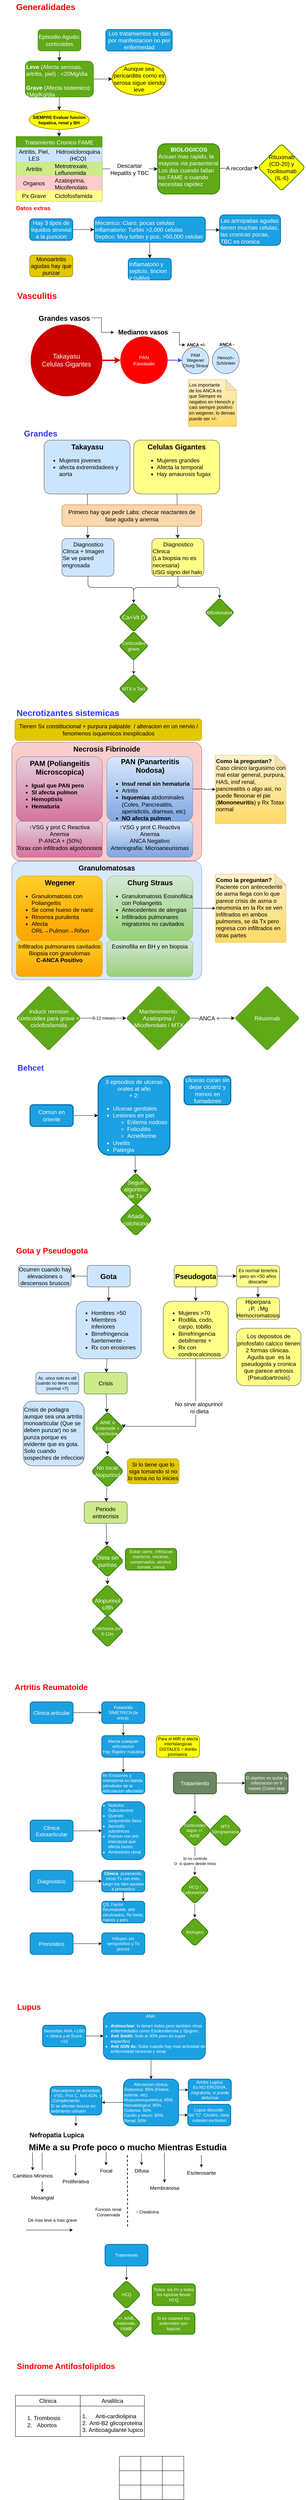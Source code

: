 <mxfile version="21.3.8" type="github">
  <diagram name="Page-1" id="YMc2Lb0-uA0RhdW9XWHS">
    <mxGraphModel dx="1524" dy="1077" grid="1" gridSize="10" guides="1" tooltips="1" connect="1" arrows="1" fold="1" page="1" pageScale="1" pageWidth="850" pageHeight="1100" math="0" shadow="0">
      <root>
        <mxCell id="0" />
        <mxCell id="1" parent="0" />
        <mxCell id="MCZPyset5YLvcdkSw9tZ-24" style="edgeStyle=orthogonalEdgeStyle;rounded=0;orthogonalLoop=1;jettySize=auto;html=1;entryX=0.09;entryY=0.861;entryDx=0;entryDy=0;entryPerimeter=0;endArrow=none;endFill=0;startArrow=classic;startFill=1;" edge="1" parent="1" source="MCZPyset5YLvcdkSw9tZ-16" target="MCZPyset5YLvcdkSw9tZ-14">
          <mxGeometry relative="1" as="geometry" />
        </mxCell>
        <mxCell id="4y5AUWpvbyg9ipKsHKwL-12" value="Granulomatosas" style="rounded=1;whiteSpace=wrap;html=1;fillColor=#dae8fc;strokeColor=#6c8ebf;arcSize=7;verticalAlign=top;fontStyle=1;fontSize=20;" parent="1" vertex="1">
          <mxGeometry x="30" y="2400" width="530" height="330" as="geometry" />
        </mxCell>
        <mxCell id="4y5AUWpvbyg9ipKsHKwL-11" value="Necrosis Fibrinoide" style="rounded=1;whiteSpace=wrap;html=1;fillColor=#f8cecc;strokeColor=#b85450;arcSize=7;verticalAlign=top;fontStyle=1;fontSize=20;" parent="1" vertex="1">
          <mxGeometry x="30" y="2069" width="530" height="330" as="geometry" />
        </mxCell>
        <mxCell id="9BNh7RZpfPYm2C82WYNC-1" value="Generalidades" style="text;strokeColor=none;fillColor=none;html=1;fontSize=24;fontStyle=1;verticalAlign=middle;align=left;fontColor=#FF0000;" parent="1" vertex="1">
          <mxGeometry x="40" y="3" width="100" height="40" as="geometry" />
        </mxCell>
        <mxCell id="K8N9iO58r2tab0btmSAy-5" value="" style="edgeStyle=none;curved=1;rounded=0;orthogonalLoop=1;jettySize=auto;html=1;fontSize=12;startSize=8;endSize=8;" parent="1" source="9BNh7RZpfPYm2C82WYNC-2" target="K8N9iO58r2tab0btmSAy-4" edge="1">
          <mxGeometry relative="1" as="geometry" />
        </mxCell>
        <mxCell id="K8N9iO58r2tab0btmSAy-6" value="Descartar&lt;br&gt;Hepatits y TBC" style="edgeLabel;html=1;align=center;verticalAlign=middle;resizable=0;points=[];fontSize=16;" parent="K8N9iO58r2tab0btmSAy-5" vertex="1" connectable="0">
          <mxGeometry x="-0.44" y="-1" relative="1" as="geometry">
            <mxPoint x="32" as="offset" />
          </mxGeometry>
        </mxCell>
        <mxCell id="9BNh7RZpfPYm2C82WYNC-2" value="Tratamiento Cronico FAME" style="shape=table;startSize=30;container=1;collapsible=0;childLayout=tableLayout;fixedRows=1;rowLines=0;fontStyle=0;strokeColor=#2D7600;fontSize=16;fillColor=#60a917;fontColor=#ffffff;" parent="1" vertex="1">
          <mxGeometry x="42" y="383" width="240" height="180" as="geometry" />
        </mxCell>
        <mxCell id="9BNh7RZpfPYm2C82WYNC-3" value="" style="shape=tableRow;horizontal=0;startSize=0;swimlaneHead=0;swimlaneBody=0;top=0;left=0;bottom=0;right=0;collapsible=0;dropTarget=0;fillColor=none;points=[[0,0.5],[1,0.5]];portConstraint=eastwest;strokeColor=inherit;fontSize=16;" parent="9BNh7RZpfPYm2C82WYNC-2" vertex="1">
          <mxGeometry y="30" width="240" height="40" as="geometry" />
        </mxCell>
        <mxCell id="9BNh7RZpfPYm2C82WYNC-4" value="Artritis, Piel, LES" style="shape=partialRectangle;html=1;whiteSpace=wrap;connectable=0;fillColor=#cce5ff;top=0;left=0;bottom=0;right=0;overflow=hidden;pointerEvents=1;strokeColor=#36393d;fontSize=16;" parent="9BNh7RZpfPYm2C82WYNC-3" vertex="1">
          <mxGeometry width="100" height="40" as="geometry">
            <mxRectangle width="100" height="40" as="alternateBounds" />
          </mxGeometry>
        </mxCell>
        <mxCell id="9BNh7RZpfPYm2C82WYNC-5" value="Hidroxicloroquina (HCQ)" style="shape=partialRectangle;html=1;whiteSpace=wrap;connectable=0;fillColor=#cce5ff;top=0;left=0;bottom=0;right=0;align=center;spacingLeft=6;overflow=hidden;strokeColor=#36393d;fontSize=16;" parent="9BNh7RZpfPYm2C82WYNC-3" vertex="1">
          <mxGeometry x="100" width="140" height="40" as="geometry">
            <mxRectangle width="140" height="40" as="alternateBounds" />
          </mxGeometry>
        </mxCell>
        <mxCell id="9BNh7RZpfPYm2C82WYNC-6" value="" style="shape=tableRow;horizontal=0;startSize=0;swimlaneHead=0;swimlaneBody=0;top=0;left=0;bottom=0;right=0;collapsible=0;dropTarget=0;fillColor=none;points=[[0,0.5],[1,0.5]];portConstraint=eastwest;strokeColor=inherit;fontSize=16;" parent="9BNh7RZpfPYm2C82WYNC-2" vertex="1">
          <mxGeometry y="70" width="240" height="40" as="geometry" />
        </mxCell>
        <mxCell id="9BNh7RZpfPYm2C82WYNC-7" value="Artritis" style="shape=partialRectangle;html=1;whiteSpace=wrap;connectable=0;fillColor=#cdeb8b;top=0;left=0;bottom=0;right=0;overflow=hidden;strokeColor=#36393d;fontSize=16;" parent="9BNh7RZpfPYm2C82WYNC-6" vertex="1">
          <mxGeometry width="100" height="40" as="geometry">
            <mxRectangle width="100" height="40" as="alternateBounds" />
          </mxGeometry>
        </mxCell>
        <mxCell id="9BNh7RZpfPYm2C82WYNC-8" value="Metrotrexate, Leflunomida" style="shape=partialRectangle;html=1;whiteSpace=wrap;connectable=0;fillColor=#cdeb8b;top=0;left=0;bottom=0;right=0;align=left;spacingLeft=6;overflow=hidden;strokeColor=#36393d;fontSize=16;" parent="9BNh7RZpfPYm2C82WYNC-6" vertex="1">
          <mxGeometry x="100" width="140" height="40" as="geometry">
            <mxRectangle width="140" height="40" as="alternateBounds" />
          </mxGeometry>
        </mxCell>
        <mxCell id="K8N9iO58r2tab0btmSAy-8" value="" style="rounded=1;whiteSpace=wrap;html=1;fontSize=16;" parent="9BNh7RZpfPYm2C82WYNC-6" vertex="1">
          <mxGeometry x="240" height="40" as="geometry">
            <mxRectangle width="NaN" height="40" as="alternateBounds" />
          </mxGeometry>
        </mxCell>
        <mxCell id="9BNh7RZpfPYm2C82WYNC-9" value="" style="shape=tableRow;horizontal=0;startSize=0;swimlaneHead=0;swimlaneBody=0;top=0;left=0;bottom=0;right=0;collapsible=0;dropTarget=0;fillColor=none;points=[[0,0.5],[1,0.5]];portConstraint=eastwest;strokeColor=inherit;fontSize=16;" parent="9BNh7RZpfPYm2C82WYNC-2" vertex="1">
          <mxGeometry y="110" width="240" height="40" as="geometry" />
        </mxCell>
        <mxCell id="9BNh7RZpfPYm2C82WYNC-10" value="Organos" style="shape=partialRectangle;html=1;whiteSpace=wrap;connectable=0;fillColor=#ffcccc;top=0;left=0;bottom=0;right=0;overflow=hidden;strokeColor=#36393d;fontSize=16;" parent="9BNh7RZpfPYm2C82WYNC-9" vertex="1">
          <mxGeometry width="100" height="40" as="geometry">
            <mxRectangle width="100" height="40" as="alternateBounds" />
          </mxGeometry>
        </mxCell>
        <mxCell id="9BNh7RZpfPYm2C82WYNC-11" value="Azatioprina, Micofenolato" style="shape=partialRectangle;html=1;whiteSpace=wrap;connectable=0;fillColor=#ffcccc;top=0;left=0;bottom=0;right=0;align=left;spacingLeft=6;overflow=hidden;strokeColor=#36393d;fontSize=16;" parent="9BNh7RZpfPYm2C82WYNC-9" vertex="1">
          <mxGeometry x="100" width="140" height="40" as="geometry">
            <mxRectangle width="140" height="40" as="alternateBounds" />
          </mxGeometry>
        </mxCell>
        <mxCell id="9BNh7RZpfPYm2C82WYNC-15" style="shape=tableRow;horizontal=0;startSize=0;swimlaneHead=0;swimlaneBody=0;top=0;left=0;bottom=0;right=0;collapsible=0;dropTarget=0;fillColor=none;points=[[0,0.5],[1,0.5]];portConstraint=eastwest;strokeColor=inherit;fontSize=16;" parent="9BNh7RZpfPYm2C82WYNC-2" vertex="1">
          <mxGeometry y="150" width="240" height="30" as="geometry" />
        </mxCell>
        <mxCell id="9BNh7RZpfPYm2C82WYNC-16" value="Px Grave" style="shape=partialRectangle;html=1;whiteSpace=wrap;connectable=0;fillColor=#ffff88;top=0;left=0;bottom=0;right=0;overflow=hidden;strokeColor=#36393d;fontSize=16;" parent="9BNh7RZpfPYm2C82WYNC-15" vertex="1">
          <mxGeometry width="100" height="30" as="geometry">
            <mxRectangle width="100" height="30" as="alternateBounds" />
          </mxGeometry>
        </mxCell>
        <mxCell id="9BNh7RZpfPYm2C82WYNC-17" value="Ciclofosfamida" style="shape=partialRectangle;html=1;whiteSpace=wrap;connectable=0;fillColor=#ffff88;top=0;left=0;bottom=0;right=0;align=left;spacingLeft=6;overflow=hidden;strokeColor=#36393d;fontSize=16;" parent="9BNh7RZpfPYm2C82WYNC-15" vertex="1">
          <mxGeometry x="100" width="140" height="30" as="geometry">
            <mxRectangle width="140" height="30" as="alternateBounds" />
          </mxGeometry>
        </mxCell>
        <mxCell id="K8N9iO58r2tab0btmSAy-10" value="" style="rounded=1;whiteSpace=wrap;html=1;fontSize=16;" parent="9BNh7RZpfPYm2C82WYNC-15" vertex="1">
          <mxGeometry x="240" height="30" as="geometry">
            <mxRectangle width="NaN" height="30" as="alternateBounds" />
          </mxGeometry>
        </mxCell>
        <mxCell id="K8N9iO58r2tab0btmSAy-16" value="A recordar" style="edgeStyle=none;curved=1;rounded=0;orthogonalLoop=1;jettySize=auto;html=1;fontSize=16;startSize=8;endSize=8;" parent="1" source="K8N9iO58r2tab0btmSAy-4" target="K8N9iO58r2tab0btmSAy-15" edge="1">
          <mxGeometry relative="1" as="geometry" />
        </mxCell>
        <mxCell id="K8N9iO58r2tab0btmSAy-4" value="&lt;div style=&quot;text-align: center;&quot;&gt;&lt;span style=&quot;background-color: initial;&quot;&gt;&lt;b&gt;BIOLOGICOS&lt;/b&gt;&lt;/span&gt;&lt;/div&gt;Actuan mas rapido, la mayoria via paraenteral&lt;br&gt;Los das cuando fallan los FAME o cuando necesitas rapidez" style="whiteSpace=wrap;html=1;fontSize=16;fillColor=#60a917;strokeColor=#2D7600;fontColor=#ffffff;startSize=30;fontStyle=0;align=left;rounded=1;verticalAlign=top;strokeWidth=2;" parent="1" vertex="1">
          <mxGeometry x="437" y="403" width="173" height="140" as="geometry" />
        </mxCell>
        <mxCell id="K8N9iO58r2tab0btmSAy-14" value="" style="edgeStyle=none;curved=1;rounded=0;orthogonalLoop=1;jettySize=auto;html=1;entryX=0.5;entryY=0;entryDx=0;entryDy=0;fontSize=12;startSize=8;endSize=8;exitX=0.5;exitY=1;exitDx=0;exitDy=0;" parent="1" source="4y5AUWpvbyg9ipKsHKwL-68" target="9BNh7RZpfPYm2C82WYNC-2" edge="1">
          <mxGeometry x="0.111" relative="1" as="geometry">
            <mxPoint x="163" y="147" as="sourcePoint" />
            <mxPoint x="162" y="334" as="targetPoint" />
            <mxPoint as="offset" />
          </mxGeometry>
        </mxCell>
        <mxCell id="K8N9iO58r2tab0btmSAy-28" value="" style="edgeStyle=none;curved=1;rounded=0;orthogonalLoop=1;jettySize=auto;html=1;fontSize=12;startSize=8;endSize=8;" parent="1" source="K8N9iO58r2tab0btmSAy-7" target="K8N9iO58r2tab0btmSAy-27" edge="1">
          <mxGeometry relative="1" as="geometry" />
        </mxCell>
        <mxCell id="K8N9iO58r2tab0btmSAy-7" value="Episodio Agudo:&lt;br&gt;corticoides" style="rounded=1;whiteSpace=wrap;html=1;fontSize=16;fillColor=#60a917;fontColor=#ffffff;strokeColor=#2D7600;" parent="1" vertex="1">
          <mxGeometry x="103" y="85" width="120" height="60" as="geometry" />
        </mxCell>
        <mxCell id="K8N9iO58r2tab0btmSAy-15" value="Rituximab&lt;br&gt;(CD-20) y Tocilisumab &lt;br&gt;(IL-6)" style="rhombus;whiteSpace=wrap;html=1;fontSize=16;align=center;verticalAlign=middle;fillColor=#FFFF00;strokeColor=#2D7600;fontColor=#000000;startSize=30;fontStyle=0;rounded=1;strokeWidth=2;" parent="1" vertex="1">
          <mxGeometry x="717" y="403" width="132" height="131.5" as="geometry" />
        </mxCell>
        <mxCell id="K8N9iO58r2tab0btmSAy-21" value="" style="edgeStyle=none;curved=1;rounded=0;orthogonalLoop=1;jettySize=auto;html=1;fontSize=12;startSize=8;endSize=8;" parent="1" source="K8N9iO58r2tab0btmSAy-17" target="K8N9iO58r2tab0btmSAy-20" edge="1">
          <mxGeometry relative="1" as="geometry" />
        </mxCell>
        <mxCell id="K8N9iO58r2tab0btmSAy-17" value="Hay 3 tipos de liquidos sinovial a la puncion" style="rounded=1;whiteSpace=wrap;html=1;fontSize=16;fillColor=#1ba1e2;fontColor=#ffffff;strokeColor=#006EAF;strokeWidth=2;" parent="1" vertex="1">
          <mxGeometry x="80" y="612" width="120" height="60" as="geometry" />
        </mxCell>
        <mxCell id="K8N9iO58r2tab0btmSAy-18" value="Datos extras" style="text;strokeColor=none;fillColor=none;html=1;fontSize=16;fontStyle=1;verticalAlign=middle;align=left;fontColor=#FF0000;" parent="1" vertex="1">
          <mxGeometry x="40" y="562" width="100" height="40" as="geometry" />
        </mxCell>
        <mxCell id="K8N9iO58r2tab0btmSAy-23" value="" style="edgeStyle=none;curved=1;rounded=0;orthogonalLoop=1;jettySize=auto;html=1;fontSize=12;startSize=8;endSize=8;" parent="1" source="K8N9iO58r2tab0btmSAy-20" target="K8N9iO58r2tab0btmSAy-22" edge="1">
          <mxGeometry relative="1" as="geometry" />
        </mxCell>
        <mxCell id="K8N9iO58r2tab0btmSAy-25" value="" style="edgeStyle=none;curved=1;rounded=0;orthogonalLoop=1;jettySize=auto;html=1;fontSize=12;startSize=8;endSize=8;" parent="1" source="K8N9iO58r2tab0btmSAy-20" target="K8N9iO58r2tab0btmSAy-24" edge="1">
          <mxGeometry relative="1" as="geometry" />
        </mxCell>
        <mxCell id="K8N9iO58r2tab0btmSAy-20" value="&lt;div style=&quot;&quot;&gt;&lt;span style=&quot;background-color: initial;&quot;&gt;Mecanico: Claro, pocas celulas&lt;/span&gt;&lt;/div&gt;&lt;div style=&quot;&quot;&gt;&lt;span style=&quot;background-color: initial;&quot;&gt;Inflamatorio: Turbio &amp;gt;2,000 celulas&lt;/span&gt;&lt;/div&gt;&lt;div style=&quot;&quot;&gt;&lt;span style=&quot;background-color: initial;&quot;&gt;Septico: Muy turbio y pus, &amp;gt;50,000 celulas&lt;/span&gt;&lt;/div&gt;" style="rounded=1;whiteSpace=wrap;html=1;fontSize=16;align=left;verticalAlign=top;fillColor=#1ba1e2;fontColor=#ffffff;strokeColor=#006EAF;strokeWidth=2;" parent="1" vertex="1">
          <mxGeometry x="260" y="607" width="310" height="70" as="geometry" />
        </mxCell>
        <mxCell id="K8N9iO58r2tab0btmSAy-22" value="Las artropatias agudas tienen muchas celulas, las cronicas pocas, TBC es cronica" style="whiteSpace=wrap;html=1;fontSize=16;align=left;verticalAlign=top;rounded=1;fillColor=#1ba1e2;fontColor=#ffffff;strokeColor=#006EAF;strokeWidth=2;" parent="1" vertex="1">
          <mxGeometry x="610" y="601" width="170" height="85" as="geometry" />
        </mxCell>
        <mxCell id="K8N9iO58r2tab0btmSAy-24" value="Inflamatorio y septcio, tincion y cultivo" style="whiteSpace=wrap;html=1;fontSize=16;align=left;verticalAlign=top;rounded=1;fillColor=#1ba1e2;fontColor=#ffffff;strokeColor=#006EAF;strokeWidth=2;" parent="1" vertex="1">
          <mxGeometry x="355" y="722" width="120" height="60" as="geometry" />
        </mxCell>
        <mxCell id="K8N9iO58r2tab0btmSAy-26" value="Los tratamientos se dan por manfestacion no por enfermedad" style="rounded=1;whiteSpace=wrap;html=1;fontSize=16;fillColor=#1ba1e2;fontColor=#ffffff;strokeColor=#006EAF;strokeWidth=2;" parent="1" vertex="1">
          <mxGeometry x="292.5" y="85" width="185" height="60" as="geometry" />
        </mxCell>
        <mxCell id="K8N9iO58r2tab0btmSAy-29" value="" style="edgeStyle=none;curved=1;rounded=0;orthogonalLoop=1;jettySize=auto;html=1;entryX=0.5;entryY=0;entryDx=0;entryDy=0;fontSize=12;startSize=8;endSize=8;exitX=0.5;exitY=1;exitDx=0;exitDy=0;" parent="1" target="K8N9iO58r2tab0btmSAy-27" edge="1">
          <mxGeometry x="0.348" relative="1" as="geometry">
            <mxPoint x="163" y="147" as="sourcePoint" />
            <mxPoint x="162" y="334" as="targetPoint" />
            <mxPoint as="offset" />
          </mxGeometry>
        </mxCell>
        <mxCell id="K8N9iO58r2tab0btmSAy-32" value="" style="edgeStyle=none;curved=1;rounded=0;orthogonalLoop=1;jettySize=auto;html=1;fontSize=12;startSize=8;endSize=8;" parent="1" source="K8N9iO58r2tab0btmSAy-27" target="K8N9iO58r2tab0btmSAy-31" edge="1">
          <mxGeometry relative="1" as="geometry" />
        </mxCell>
        <mxCell id="K8N9iO58r2tab0btmSAy-27" value="&lt;b&gt;Leve &lt;/b&gt;(Afecta serosas, artritis, piel) : &amp;lt;20Mg/dia&lt;br&gt;&lt;br&gt;&lt;b&gt;Grave &lt;/b&gt;(Afecta sistemico): 1Mg/Kg/dia" style="rounded=1;whiteSpace=wrap;html=1;fontSize=16;fillColor=#60a917;fontColor=#ffffff;strokeColor=#2D7600;verticalAlign=top;align=left;" parent="1" vertex="1">
          <mxGeometry x="67.5" y="173" width="190.5" height="100" as="geometry" />
        </mxCell>
        <mxCell id="K8N9iO58r2tab0btmSAy-31" value="Aunque sea pericarditis como es serosa sigue siendo leve" style="ellipse;whiteSpace=wrap;html=1;fontSize=16;fillColor=#FFFF00;strokeColor=#B09500;fontColor=#000000;rounded=1;strokeWidth=3;" parent="1" vertex="1">
          <mxGeometry x="310" y="178" width="150" height="90" as="geometry" />
        </mxCell>
        <mxCell id="mQVOSBeh4m7pWJb2d_9q-5" value="Vasculitis" style="text;strokeColor=none;fillColor=none;html=1;fontSize=24;fontStyle=1;verticalAlign=middle;align=left;fontColor=#FF0000;" parent="1" vertex="1">
          <mxGeometry x="43" y="807" width="100" height="40" as="geometry" />
        </mxCell>
        <mxCell id="mQVOSBeh4m7pWJb2d_9q-10" value="" style="edgeStyle=none;curved=1;rounded=0;orthogonalLoop=1;jettySize=auto;html=1;fontSize=12;startSize=8;endSize=8;" parent="1" source="mQVOSBeh4m7pWJb2d_9q-7" target="mQVOSBeh4m7pWJb2d_9q-9" edge="1">
          <mxGeometry relative="1" as="geometry" />
        </mxCell>
        <mxCell id="mQVOSBeh4m7pWJb2d_9q-7" value="&lt;div style=&quot;text-align: center;&quot;&gt;&lt;span style=&quot;background-color: initial;&quot;&gt;&lt;b&gt;&lt;font style=&quot;font-size: 20px;&quot;&gt;Takayasu&lt;/font&gt;&lt;/b&gt;&lt;/span&gt;&lt;/div&gt;&lt;ul&gt;&lt;li&gt;Mujeres jovenes&lt;/li&gt;&lt;li&gt;afecta extremidadees y aorta&lt;/li&gt;&lt;/ul&gt;" style="rounded=1;whiteSpace=wrap;html=1;fontSize=16;verticalAlign=top;align=left;arcSize=12;fillColor=#cce5ff;strokeColor=#36393d;" parent="1" vertex="1">
          <mxGeometry x="120" y="1228" width="240" height="150" as="geometry" />
        </mxCell>
        <mxCell id="mQVOSBeh4m7pWJb2d_9q-12" value="" style="edgeStyle=none;curved=1;rounded=0;orthogonalLoop=1;jettySize=auto;html=1;fontSize=12;startSize=8;endSize=8;" parent="1" source="mQVOSBeh4m7pWJb2d_9q-8" target="mQVOSBeh4m7pWJb2d_9q-11" edge="1">
          <mxGeometry relative="1" as="geometry" />
        </mxCell>
        <mxCell id="mQVOSBeh4m7pWJb2d_9q-8" value="&lt;div style=&quot;&quot;&gt;&lt;span style=&quot;background-color: initial;&quot;&gt;&lt;b&gt;&lt;font style=&quot;font-size: 20px;&quot;&gt;Celulas Gigantes&lt;/font&gt;&lt;/b&gt;&lt;/span&gt;&lt;/div&gt;&lt;ul&gt;&lt;li style=&quot;text-align: left;&quot;&gt;Mujeres grandes&lt;/li&gt;&lt;li style=&quot;text-align: left;&quot;&gt;Afecta la temporal&lt;/li&gt;&lt;li style=&quot;text-align: left;&quot;&gt;Hay amaurosis fugax&lt;/li&gt;&lt;/ul&gt;" style="rounded=1;whiteSpace=wrap;html=1;fontSize=16;verticalAlign=top;align=center;arcSize=12;fillColor=#ffff88;strokeColor=#36393d;" parent="1" vertex="1">
          <mxGeometry x="370" y="1228" width="240" height="150" as="geometry" />
        </mxCell>
        <mxCell id="4y5AUWpvbyg9ipKsHKwL-5" value="" style="edgeStyle=orthogonalEdgeStyle;orthogonalLoop=1;jettySize=auto;html=1;rounded=1;" parent="1" source="mQVOSBeh4m7pWJb2d_9q-9" target="4y5AUWpvbyg9ipKsHKwL-4" edge="1">
          <mxGeometry relative="1" as="geometry">
            <Array as="points">
              <mxPoint x="243" y="1638" />
              <mxPoint x="370" y="1638" />
            </Array>
          </mxGeometry>
        </mxCell>
        <mxCell id="mQVOSBeh4m7pWJb2d_9q-9" value="&lt;div style=&quot;text-align: center;&quot;&gt;&lt;span style=&quot;background-color: initial;&quot;&gt;Diagnostico&lt;/span&gt;&lt;/div&gt;Clinca + Imagen&lt;br&gt;Se ve pared engrosada" style="whiteSpace=wrap;html=1;fontSize=16;align=left;verticalAlign=top;rounded=1;arcSize=12;fillColor=#cce5ff;strokeColor=#36393d;" parent="1" vertex="1">
          <mxGeometry x="170" y="1502" width="145" height="105" as="geometry" />
        </mxCell>
        <mxCell id="4y5AUWpvbyg9ipKsHKwL-3" value="" style="edgeStyle=orthogonalEdgeStyle;rounded=1;orthogonalLoop=1;jettySize=auto;html=1;" parent="1" source="mQVOSBeh4m7pWJb2d_9q-11" target="4y5AUWpvbyg9ipKsHKwL-2" edge="1">
          <mxGeometry relative="1" as="geometry">
            <Array as="points">
              <mxPoint x="494" y="1638" />
              <mxPoint x="610" y="1638" />
            </Array>
          </mxGeometry>
        </mxCell>
        <mxCell id="4y5AUWpvbyg9ipKsHKwL-6" style="edgeStyle=orthogonalEdgeStyle;orthogonalLoop=1;jettySize=auto;html=1;rounded=1;" parent="1" source="mQVOSBeh4m7pWJb2d_9q-11" target="4y5AUWpvbyg9ipKsHKwL-4" edge="1">
          <mxGeometry relative="1" as="geometry">
            <Array as="points">
              <mxPoint x="494" y="1638" />
              <mxPoint x="370" y="1638" />
            </Array>
          </mxGeometry>
        </mxCell>
        <mxCell id="mQVOSBeh4m7pWJb2d_9q-11" value="&lt;div style=&quot;text-align: center;&quot;&gt;&lt;span style=&quot;background-color: initial;&quot;&gt;Diagnostico&lt;/span&gt;&lt;/div&gt;&lt;div style=&quot;&quot;&gt;&lt;span style=&quot;background-color: initial;&quot;&gt;Clinica&lt;/span&gt;&lt;/div&gt;(La biopsia no es necesaria)&lt;br&gt;USG signo del halo" style="whiteSpace=wrap;html=1;fontSize=16;align=left;verticalAlign=top;rounded=1;arcSize=12;fillColor=#ffff88;strokeColor=#36393d;" parent="1" vertex="1">
          <mxGeometry x="421" y="1502" width="145" height="105" as="geometry" />
        </mxCell>
        <mxCell id="mQVOSBeh4m7pWJb2d_9q-13" value="Primero hay que pedir Labs: checar reactantes de fase aguda y anemia" style="rounded=1;whiteSpace=wrap;html=1;fontSize=16;fillColor=#fad7ac;strokeColor=#b46504;" parent="1" vertex="1">
          <mxGeometry x="170" y="1408" width="390" height="60" as="geometry" />
        </mxCell>
        <mxCell id="4y5AUWpvbyg9ipKsHKwL-14" value="" style="edgeStyle=orthogonalEdgeStyle;rounded=0;orthogonalLoop=1;jettySize=auto;html=1;" parent="1" source="mQVOSBeh4m7pWJb2d_9q-18" target="mQVOSBeh4m7pWJb2d_9q-22" edge="1">
          <mxGeometry relative="1" as="geometry" />
        </mxCell>
        <mxCell id="mQVOSBeh4m7pWJb2d_9q-18" value="&lt;div style=&quot;text-align: center;&quot;&gt;&lt;span style=&quot;background-color: initial;&quot;&gt;&lt;b&gt;&lt;font style=&quot;font-size: 20px;&quot;&gt;PAN (Panarteritis Nodosa)&lt;/font&gt;&lt;/b&gt;&lt;/span&gt;&lt;/div&gt;&lt;ul&gt;&lt;li&gt;&lt;b&gt;Insuf renal sin hematuria&lt;/b&gt;&lt;/li&gt;&lt;li&gt;Artritis&lt;/li&gt;&lt;li&gt;&lt;b&gt;Isquemias &lt;/b&gt;abdominales (Coles, Pancreatitis, apenidictis, diarreas, etc)&lt;/li&gt;&lt;li&gt;&lt;b&gt;NO afecta pulmon&lt;/b&gt;&lt;/li&gt;&lt;/ul&gt;" style="rounded=1;whiteSpace=wrap;html=1;fontSize=16;verticalAlign=top;align=left;arcSize=12;fillColor=#dae8fc;strokeColor=#6c8ebf;gradientColor=#7ea6e0;spacingTop=-5;" parent="1" vertex="1">
          <mxGeometry x="295" y="2109" width="240" height="180" as="geometry" />
        </mxCell>
        <mxCell id="mQVOSBeh4m7pWJb2d_9q-20" value="Tienen Sx constitucional + purpura palpable&amp;nbsp; / alteracion en un nervio / fenomenos isquemicos inexplicados" style="rounded=1;whiteSpace=wrap;html=1;fontSize=16;fillColor=#e3c800;strokeColor=#B09500;fontColor=#000000;" parent="1" vertex="1">
          <mxGeometry x="38.5" y="2004" width="521.5" height="60" as="geometry" />
        </mxCell>
        <mxCell id="mQVOSBeh4m7pWJb2d_9q-22" value="&lt;b&gt;Como la preguntan?&lt;br&gt;&lt;/b&gt;Caso clinico larguisimo con mal estar general, purpura, HAS, insf renal, pancreatitis o algo asi, no puede flexionar el pie (&lt;b&gt;Mononeuritis&lt;/b&gt;) y Rx Totax normal" style="shape=note;whiteSpace=wrap;html=1;backgroundOutline=1;darkOpacity=0.05;fontSize=16;align=left;verticalAlign=top;fillColor=#fff2cc;gradientColor=#ffd966;strokeColor=#d6b656;" parent="1" vertex="1">
          <mxGeometry x="598" y="2105" width="197" height="190" as="geometry" />
        </mxCell>
        <mxCell id="mQVOSBeh4m7pWJb2d_9q-23" value="&lt;div style=&quot;&quot;&gt;&lt;span&gt;↑VSG y prot C Reactiva&lt;br&gt;Anemia&lt;/span&gt;&lt;/div&gt;&lt;div style=&quot;&quot;&gt;&lt;span&gt;ANCA Negativo&lt;br&gt;Arteriografia: Microaneurismas&lt;/span&gt;&lt;/div&gt;" style="rounded=1;whiteSpace=wrap;html=1;fontSize=16;verticalAlign=top;align=center;arcSize=12;fillColor=#dae8fc;strokeColor=#6c8ebf;fontStyle=0;gradientColor=#7ea6e0;" parent="1" vertex="1">
          <mxGeometry x="295" y="2289" width="240" height="100" as="geometry" />
        </mxCell>
        <mxCell id="mQVOSBeh4m7pWJb2d_9q-24" value="&lt;div style=&quot;text-align: center;&quot;&gt;&lt;span style=&quot;background-color: initial;&quot;&gt;&lt;b&gt;&lt;font style=&quot;font-size: 20px;&quot;&gt;PAM (Poliangeitis Microscopica)&lt;/font&gt;&lt;/b&gt;&lt;/span&gt;&lt;/div&gt;&lt;ul&gt;&lt;li&gt;&lt;b&gt;Igual que PAN pero&lt;/b&gt;&lt;/li&gt;&lt;li&gt;&lt;b&gt;SI afecta pulmon&lt;/b&gt;&lt;/li&gt;&lt;li&gt;&lt;b&gt;Hemoptisis&lt;/b&gt;&lt;/li&gt;&lt;li&gt;&lt;b&gt;Hematuria&lt;/b&gt;&lt;/li&gt;&lt;/ul&gt;" style="rounded=1;whiteSpace=wrap;html=1;fontSize=16;verticalAlign=top;align=left;arcSize=12;fillColor=#e6d0de;strokeColor=#996185;gradientColor=#d5739d;" parent="1" vertex="1">
          <mxGeometry x="42.75" y="2109" width="240" height="180" as="geometry" />
        </mxCell>
        <mxCell id="mQVOSBeh4m7pWJb2d_9q-25" value="&lt;div style=&quot;&quot;&gt;&lt;span&gt;↑VSG y prot C Reactiva&lt;br&gt;Anemia&lt;/span&gt;&lt;/div&gt;&lt;div style=&quot;&quot;&gt;&lt;span&gt;&amp;nbsp;P-ANCA + (50%)&lt;br&gt;Torax con infiltrados algodonosos&lt;/span&gt;&lt;/div&gt;" style="rounded=1;whiteSpace=wrap;html=1;fontSize=16;verticalAlign=top;align=center;arcSize=12;fillColor=#e6d0de;strokeColor=#996185;fontStyle=0;gradientColor=#d5739d;" parent="1" vertex="1">
          <mxGeometry x="42.75" y="2289" width="240" height="100" as="geometry" />
        </mxCell>
        <mxCell id="4y5AUWpvbyg9ipKsHKwL-13" style="edgeStyle=orthogonalEdgeStyle;rounded=0;orthogonalLoop=1;jettySize=auto;html=1;" parent="1" source="mQVOSBeh4m7pWJb2d_9q-26" target="mQVOSBeh4m7pWJb2d_9q-28" edge="1">
          <mxGeometry relative="1" as="geometry" />
        </mxCell>
        <mxCell id="mQVOSBeh4m7pWJb2d_9q-26" value="&lt;div style=&quot;text-align: center;&quot;&gt;&lt;span style=&quot;background-color: initial;&quot;&gt;&lt;b&gt;&lt;font style=&quot;font-size: 20px;&quot;&gt;Churg Straus&lt;/font&gt;&lt;/b&gt;&lt;/span&gt;&lt;/div&gt;&lt;ul&gt;&lt;li&gt;Granulomatosis Eosinofilica con Poliangeitis&lt;/li&gt;&lt;li&gt;Antecedentes de alergias&lt;/li&gt;&lt;li&gt;Infiltrados pulmonares migratorios no cavitados&lt;/li&gt;&lt;/ul&gt;" style="rounded=1;whiteSpace=wrap;html=1;fontSize=16;verticalAlign=top;align=left;arcSize=12;fillColor=#d5e8d4;strokeColor=#82b366;gradientColor=#97d077;" parent="1" vertex="1">
          <mxGeometry x="295" y="2441" width="240" height="180" as="geometry" />
        </mxCell>
        <mxCell id="mQVOSBeh4m7pWJb2d_9q-27" value="&lt;div style=&quot;&quot;&gt;Eosinofilia en BH y en biopsia&lt;/div&gt;&lt;div style=&quot;&quot;&gt;&lt;br&gt;&lt;/div&gt;" style="rounded=1;whiteSpace=wrap;html=1;fontSize=16;verticalAlign=top;align=center;arcSize=12;fillColor=#d5e8d4;strokeColor=#82b366;fontStyle=0;gradientColor=#97d077;" parent="1" vertex="1">
          <mxGeometry x="295" y="2621" width="240" height="100" as="geometry" />
        </mxCell>
        <mxCell id="mQVOSBeh4m7pWJb2d_9q-28" value="&lt;b&gt;Como la preguntan?&lt;br&gt;&lt;/b&gt;Paciente con antecedente de asma llega con lo que parece crisis de asma o neumonia en la Rx se ven infiltrados en ambos pulmones, se da Tx pero regresa con infiltrados en otras partes" style="shape=note;whiteSpace=wrap;html=1;backgroundOutline=1;darkOpacity=0.05;fontSize=16;align=left;verticalAlign=top;fillColor=#fff2cc;gradientColor=#ffd966;strokeColor=#d6b656;" parent="1" vertex="1">
          <mxGeometry x="598" y="2436" width="197" height="190" as="geometry" />
        </mxCell>
        <mxCell id="mQVOSBeh4m7pWJb2d_9q-30" value="&lt;div style=&quot;text-align: center;&quot;&gt;&lt;span style=&quot;font-size: 20px;&quot;&gt;&lt;b&gt;Wegener&lt;/b&gt;&lt;/span&gt;&lt;/div&gt;&lt;ul&gt;&lt;li&gt;Granulomatosis con Poliangeitis&lt;/li&gt;&lt;li&gt;Se come hueso de nariz&lt;/li&gt;&lt;li&gt;Rinorrea purulenta&lt;/li&gt;&lt;li&gt;Afecta ORL→Pulmon→Riñon&lt;/li&gt;&lt;/ul&gt;" style="rounded=1;whiteSpace=wrap;html=1;fontSize=16;verticalAlign=top;align=left;arcSize=12;fillColor=#ffcd28;strokeColor=#d79b00;gradientColor=#ffa500;" parent="1" vertex="1">
          <mxGeometry x="42.75" y="2441" width="240" height="180" as="geometry" />
        </mxCell>
        <mxCell id="mQVOSBeh4m7pWJb2d_9q-31" value="&lt;div style=&quot;&quot;&gt;Infiltrados pulmonares cavitados&lt;/div&gt;&lt;div style=&quot;&quot;&gt;Biopsia con granulomas&lt;/div&gt;&lt;div style=&quot;&quot;&gt;&lt;b&gt;C-ANCA Positivo&lt;/b&gt;&lt;/div&gt;" style="rounded=1;whiteSpace=wrap;html=1;fontSize=16;verticalAlign=top;align=center;arcSize=12;fillColor=#ffcd28;strokeColor=#d79b00;fontStyle=0;gradientColor=#ffa500;" parent="1" vertex="1">
          <mxGeometry x="42.75" y="2621" width="240" height="100" as="geometry" />
        </mxCell>
        <mxCell id="mQVOSBeh4m7pWJb2d_9q-35" value="8-12 meses" style="edgeStyle=none;curved=1;rounded=0;orthogonalLoop=1;jettySize=auto;html=1;fontSize=12;startSize=8;endSize=8;" parent="1" source="mQVOSBeh4m7pWJb2d_9q-32" target="mQVOSBeh4m7pWJb2d_9q-34" edge="1">
          <mxGeometry relative="1" as="geometry" />
        </mxCell>
        <mxCell id="mQVOSBeh4m7pWJb2d_9q-32" value="Inducir remsion corticoides para grave + ciclofosfamida" style="rhombus;whiteSpace=wrap;html=1;fontSize=16;verticalAlign=middle;fillColor=#60a917;strokeColor=#2D7600;rounded=1;arcSize=12;fontStyle=0;fontColor=#ffffff;" parent="1" vertex="1">
          <mxGeometry x="42.5" y="2747" width="180" height="180" as="geometry" />
        </mxCell>
        <mxCell id="mQVOSBeh4m7pWJb2d_9q-37" value="" style="edgeStyle=none;curved=1;rounded=0;orthogonalLoop=1;jettySize=auto;html=1;fontSize=12;startSize=8;endSize=8;" parent="1" source="mQVOSBeh4m7pWJb2d_9q-34" target="mQVOSBeh4m7pWJb2d_9q-36" edge="1">
          <mxGeometry relative="1" as="geometry" />
        </mxCell>
        <mxCell id="mQVOSBeh4m7pWJb2d_9q-38" value="ANCA +" style="edgeLabel;html=1;align=center;verticalAlign=middle;resizable=0;points=[];fontSize=16;" parent="mQVOSBeh4m7pWJb2d_9q-37" vertex="1" connectable="0">
          <mxGeometry x="-0.367" relative="1" as="geometry">
            <mxPoint x="12" as="offset" />
          </mxGeometry>
        </mxCell>
        <mxCell id="mQVOSBeh4m7pWJb2d_9q-34" value="Mantenimiento:&lt;br&gt;Azatioprina / Micofenolato / MTX" style="rhombus;whiteSpace=wrap;html=1;fontSize=16;verticalAlign=middle;fillColor=#60a917;strokeColor=#2D7600;rounded=1;arcSize=12;fontStyle=0;fontColor=#ffffff;" parent="1" vertex="1">
          <mxGeometry x="349.5" y="2747" width="180" height="180" as="geometry" />
        </mxCell>
        <mxCell id="mQVOSBeh4m7pWJb2d_9q-36" value="Rituximab" style="rhombus;whiteSpace=wrap;html=1;fontSize=16;verticalAlign=middle;fillColor=#60a917;strokeColor=#2D7600;rounded=1;arcSize=12;fontStyle=0;fontColor=#ffffff;" parent="1" vertex="1">
          <mxGeometry x="652.5" y="2747" width="180" height="180" as="geometry" />
        </mxCell>
        <mxCell id="mQVOSBeh4m7pWJb2d_9q-40" value="Behcet" style="text;strokeColor=none;fillColor=none;html=1;fontSize=22;fontStyle=1;verticalAlign=middle;align=left;fontColor=#3333FF;" parent="1" vertex="1">
          <mxGeometry x="44" y="2956" width="100" height="40" as="geometry" />
        </mxCell>
        <mxCell id="mQVOSBeh4m7pWJb2d_9q-44" value="" style="edgeStyle=none;curved=1;rounded=0;orthogonalLoop=1;jettySize=auto;html=1;fontSize=12;startSize=8;endSize=8;" parent="1" source="mQVOSBeh4m7pWJb2d_9q-42" target="mQVOSBeh4m7pWJb2d_9q-43" edge="1">
          <mxGeometry relative="1" as="geometry" />
        </mxCell>
        <mxCell id="mQVOSBeh4m7pWJb2d_9q-42" value="Comun en oriente" style="rounded=1;whiteSpace=wrap;html=1;fontSize=16;fillColor=#1ba1e2;fontColor=#ffffff;strokeColor=#006EAF;strokeWidth=3;" parent="1" vertex="1">
          <mxGeometry x="81" y="3078" width="120" height="60" as="geometry" />
        </mxCell>
        <mxCell id="mQVOSBeh4m7pWJb2d_9q-48" value="" style="edgeStyle=none;curved=1;rounded=0;orthogonalLoop=1;jettySize=auto;html=1;fontSize=12;startSize=8;endSize=8;" parent="1" source="mQVOSBeh4m7pWJb2d_9q-43" target="mQVOSBeh4m7pWJb2d_9q-47" edge="1">
          <mxGeometry relative="1" as="geometry" />
        </mxCell>
        <mxCell id="mQVOSBeh4m7pWJb2d_9q-43" value="3 episodios de ulceras orales al año&lt;br&gt;+ 2:&lt;br&gt;&lt;ul&gt;&lt;li style=&quot;text-align: left;&quot;&gt;Ulceras genitales&lt;/li&gt;&lt;li style=&quot;text-align: left;&quot;&gt;Lesiones en piel&lt;/li&gt;&lt;ul&gt;&lt;li style=&quot;text-align: left;&quot;&gt;Eritema nodoso&lt;/li&gt;&lt;li style=&quot;text-align: left;&quot;&gt;Foliculitis&lt;/li&gt;&lt;li style=&quot;text-align: left;&quot;&gt;Acneiforme&lt;/li&gt;&lt;/ul&gt;&lt;li style=&quot;text-align: left;&quot;&gt;Uveitis&lt;/li&gt;&lt;li style=&quot;text-align: left;&quot;&gt;Patergia&lt;/li&gt;&lt;/ul&gt;" style="rounded=1;whiteSpace=wrap;html=1;fontSize=16;verticalAlign=top;fillColor=#1ba1e2;fontColor=#ffffff;strokeColor=#006EAF;strokeWidth=3;" parent="1" vertex="1">
          <mxGeometry x="271" y="2998" width="200" height="220" as="geometry" />
        </mxCell>
        <mxCell id="mQVOSBeh4m7pWJb2d_9q-45" value="Ulceras curan sin dejar cicatriz y menos en fumadores" style="rounded=1;whiteSpace=wrap;html=1;fontSize=16;fillColor=#1ba1e2;fontColor=#ffffff;strokeColor=#006EAF;strokeWidth=3;" parent="1" vertex="1">
          <mxGeometry x="511" y="2998" width="130" height="80" as="geometry" />
        </mxCell>
        <mxCell id="mQVOSBeh4m7pWJb2d_9q-47" value="Seguir algoritmo de Tx&amp;nbsp;" style="rhombus;whiteSpace=wrap;html=1;fontSize=16;verticalAlign=middle;rounded=1;fillColor=#60a917;fontColor=#ffffff;strokeColor=#2D7600;strokeWidth=2;" parent="1" vertex="1">
          <mxGeometry x="331" y="3268" width="90" height="90" as="geometry" />
        </mxCell>
        <mxCell id="mQVOSBeh4m7pWJb2d_9q-49" value="Añadir colchicina" style="rhombus;whiteSpace=wrap;html=1;fontSize=16;verticalAlign=middle;rounded=1;fillColor=#60a917;fontColor=#ffffff;strokeColor=#2D7600;strokeWidth=2;" parent="1" vertex="1">
          <mxGeometry x="331" y="3353" width="90" height="90" as="geometry" />
        </mxCell>
        <mxCell id="B2miu2K40CoL7UvrQEE2-1" value="Gota y Pseudogota" style="text;strokeColor=none;fillColor=none;html=1;fontSize=22;fontStyle=1;verticalAlign=middle;align=left;fontColor=#FF0000;" parent="1" vertex="1">
          <mxGeometry x="40" y="3465" width="100" height="40" as="geometry" />
        </mxCell>
        <mxCell id="B2miu2K40CoL7UvrQEE2-5" value="" style="edgeStyle=none;curved=1;rounded=0;orthogonalLoop=1;jettySize=auto;html=1;fontSize=12;startSize=8;endSize=8;" parent="1" source="B2miu2K40CoL7UvrQEE2-3" target="B2miu2K40CoL7UvrQEE2-4" edge="1">
          <mxGeometry relative="1" as="geometry" />
        </mxCell>
        <mxCell id="B2miu2K40CoL7UvrQEE2-42" style="edgeStyle=none;curved=1;rounded=0;orthogonalLoop=1;jettySize=auto;html=1;fontSize=12;startSize=8;endSize=8;" parent="1" source="B2miu2K40CoL7UvrQEE2-3" target="B2miu2K40CoL7UvrQEE2-39" edge="1">
          <mxGeometry relative="1" as="geometry" />
        </mxCell>
        <mxCell id="B2miu2K40CoL7UvrQEE2-3" value="Gota" style="rounded=1;whiteSpace=wrap;html=1;fontSize=20;fillColor=#cce5ff;strokeColor=#36393d;fontStyle=1" parent="1" vertex="1">
          <mxGeometry x="240.25" y="3525" width="120" height="60" as="geometry" />
        </mxCell>
        <mxCell id="B2miu2K40CoL7UvrQEE2-9" value="" style="edgeStyle=none;curved=1;rounded=0;orthogonalLoop=1;jettySize=auto;html=1;fontSize=12;startSize=8;endSize=8;" parent="1" source="B2miu2K40CoL7UvrQEE2-39" target="B2miu2K40CoL7UvrQEE2-8" edge="1">
          <mxGeometry relative="1" as="geometry" />
        </mxCell>
        <mxCell id="B2miu2K40CoL7UvrQEE2-4" value="Ocurren cuando hay elevaciones o descensos bruscos" style="rounded=1;whiteSpace=wrap;html=1;fontSize=16;fillColor=#cce5ff;strokeColor=#36393d;" parent="1" vertex="1">
          <mxGeometry x="48.5" y="3525" width="147" height="60" as="geometry" />
        </mxCell>
        <mxCell id="B2miu2K40CoL7UvrQEE2-14" value="" style="edgeStyle=none;curved=1;rounded=0;orthogonalLoop=1;jettySize=auto;html=1;fontSize=12;startSize=8;endSize=8;" parent="1" source="B2miu2K40CoL7UvrQEE2-8" target="B2miu2K40CoL7UvrQEE2-13" edge="1">
          <mxGeometry relative="1" as="geometry" />
        </mxCell>
        <mxCell id="B2miu2K40CoL7UvrQEE2-8" value="Crisis" style="whiteSpace=wrap;html=1;fontSize=16;rounded=1;fillColor=#cdeb8b;strokeColor=#36393d;" parent="1" vertex="1">
          <mxGeometry x="232" y="3823" width="120" height="60" as="geometry" />
        </mxCell>
        <mxCell id="B2miu2K40CoL7UvrQEE2-10" value="Crisis de podagra aunque sea una artritis monoarticular (Que se deben punzar) no se punza porque es evidente que es gota. Solo cuando sospeches de infeccion" style="rounded=1;whiteSpace=wrap;html=1;fontSize=16;align=left;fillColor=#cce5ff;strokeColor=#36393d;" parent="1" vertex="1">
          <mxGeometry x="62" y="3903" width="170" height="180" as="geometry" />
        </mxCell>
        <mxCell id="B2miu2K40CoL7UvrQEE2-16" value="" style="edgeStyle=none;curved=1;rounded=0;orthogonalLoop=1;jettySize=auto;html=1;fontSize=12;startSize=8;endSize=8;" parent="1" source="B2miu2K40CoL7UvrQEE2-13" target="B2miu2K40CoL7UvrQEE2-15" edge="1">
          <mxGeometry relative="1" as="geometry" />
        </mxCell>
        <mxCell id="4y5AUWpvbyg9ipKsHKwL-29" value="" style="edgeStyle=orthogonalEdgeStyle;rounded=0;orthogonalLoop=1;jettySize=auto;html=1;" parent="1" source="B2miu2K40CoL7UvrQEE2-13" target="B2miu2K40CoL7UvrQEE2-15" edge="1">
          <mxGeometry relative="1" as="geometry" />
        </mxCell>
        <mxCell id="B2miu2K40CoL7UvrQEE2-13" value="AINE o Esteroide + colchicina" style="rhombus;whiteSpace=wrap;html=1;fontSize=13;rounded=1;fillColor=#60a917;fontColor=#ffffff;strokeColor=#2D7600;strokeWidth=2;" parent="1" vertex="1">
          <mxGeometry x="252" y="3933" width="90" height="90" as="geometry" />
        </mxCell>
        <mxCell id="B2miu2K40CoL7UvrQEE2-19" value="" style="edgeStyle=none;curved=1;rounded=0;orthogonalLoop=1;jettySize=auto;html=1;fontSize=12;startSize=8;endSize=8;" parent="1" source="B2miu2K40CoL7UvrQEE2-15" target="B2miu2K40CoL7UvrQEE2-18" edge="1">
          <mxGeometry relative="1" as="geometry" />
        </mxCell>
        <mxCell id="B2miu2K40CoL7UvrQEE2-15" value="No tocar Alopurinol" style="rhombus;whiteSpace=wrap;html=1;fontSize=16;rounded=1;fillColor=#60a917;fontColor=#ffffff;strokeColor=#2D7600;strokeWidth=2;" parent="1" vertex="1">
          <mxGeometry x="252" y="4053" width="90" height="90" as="geometry" />
        </mxCell>
        <mxCell id="B2miu2K40CoL7UvrQEE2-17" value="Si lo tiene que lo siga tomando si no lo toma no lo inicies" style="rounded=1;whiteSpace=wrap;html=1;fontSize=16;fillColor=#e3c800;fontColor=#000000;strokeColor=#B09500;" parent="1" vertex="1">
          <mxGeometry x="352" y="4063" width="145" height="70" as="geometry" />
        </mxCell>
        <mxCell id="B2miu2K40CoL7UvrQEE2-21" value="" style="edgeStyle=none;curved=1;rounded=0;orthogonalLoop=1;jettySize=auto;html=1;fontSize=12;startSize=8;endSize=8;" parent="1" source="B2miu2K40CoL7UvrQEE2-18" target="B2miu2K40CoL7UvrQEE2-20" edge="1">
          <mxGeometry relative="1" as="geometry" />
        </mxCell>
        <mxCell id="B2miu2K40CoL7UvrQEE2-18" value="Periodo entrecrisis" style="whiteSpace=wrap;html=1;fontSize=16;rounded=1;fillColor=#cdeb8b;strokeColor=#36393d;" parent="1" vertex="1">
          <mxGeometry x="232" y="4183" width="120" height="60" as="geometry" />
        </mxCell>
        <mxCell id="B2miu2K40CoL7UvrQEE2-25" value="" style="edgeStyle=none;curved=1;rounded=0;orthogonalLoop=1;jettySize=auto;html=1;fontSize=12;startSize=8;endSize=8;" parent="1" source="B2miu2K40CoL7UvrQEE2-20" target="B2miu2K40CoL7UvrQEE2-24" edge="1">
          <mxGeometry relative="1" as="geometry" />
        </mxCell>
        <mxCell id="B2miu2K40CoL7UvrQEE2-20" value="Dieta sin purinas" style="rhombus;whiteSpace=wrap;html=1;fontSize=16;rounded=1;fillColor=#60a917;fontColor=#ffffff;strokeColor=#2D7600;strokeWidth=2;" parent="1" vertex="1">
          <mxGeometry x="252" y="4303" width="90" height="90" as="geometry" />
        </mxCell>
        <mxCell id="B2miu2K40CoL7UvrQEE2-22" value="Evitar carne, refrescos mariscos, visceras, conservados, alcohol, tomate, crema" style="rounded=1;whiteSpace=wrap;html=1;fontSize=12;fillColor=#60a917;fontColor=#ffffff;strokeColor=#2D7600;strokeWidth=2;" parent="1" vertex="1">
          <mxGeometry x="347" y="4313" width="143" height="60" as="geometry" />
        </mxCell>
        <mxCell id="B2miu2K40CoL7UvrQEE2-23" value="Ac. urico solo es util cuando no tiene crisis (normal &amp;lt;7)" style="rounded=1;whiteSpace=wrap;html=1;fontSize=12;fillColor=#cce5ff;strokeColor=#36393d;" parent="1" vertex="1">
          <mxGeometry x="97" y="3823" width="120" height="60" as="geometry" />
        </mxCell>
        <mxCell id="B2miu2K40CoL7UvrQEE2-24" value="&lt;br&gt;Alopurinol c/8h" style="rhombus;whiteSpace=wrap;html=1;fontSize=16;rounded=1;fillColor=#60a917;fontColor=#ffffff;strokeColor=#2D7600;strokeWidth=2;" parent="1" vertex="1">
          <mxGeometry x="252" y="4413" width="90" height="90" as="geometry" />
        </mxCell>
        <mxCell id="B2miu2K40CoL7UvrQEE2-26" value="Colchicina por 6-12m" style="rhombus;whiteSpace=wrap;html=1;fontSize=12;rounded=1;fillColor=#60a917;fontColor=#ffffff;strokeColor=#2D7600;strokeWidth=2;" parent="1" vertex="1">
          <mxGeometry x="252" y="4498" width="90" height="90" as="geometry" />
        </mxCell>
        <mxCell id="B2miu2K40CoL7UvrQEE2-45" style="edgeStyle=none;curved=1;rounded=0;orthogonalLoop=1;jettySize=auto;html=1;entryX=0.5;entryY=0;entryDx=0;entryDy=0;fontSize=12;startSize=8;endSize=8;" parent="1" source="B2miu2K40CoL7UvrQEE2-35" target="B2miu2K40CoL7UvrQEE2-37" edge="1">
          <mxGeometry relative="1" as="geometry" />
        </mxCell>
        <mxCell id="B2miu2K40CoL7UvrQEE2-35" value="Es normal tenerlos pero en &amp;lt;50 años descartar" style="whiteSpace=wrap;html=1;fontSize=13;rounded=1;fillColor=#ffff88;strokeColor=#36393d;" parent="1" vertex="1">
          <mxGeometry x="657" y="3525" width="120" height="60" as="geometry" />
        </mxCell>
        <mxCell id="B2miu2K40CoL7UvrQEE2-37" value="Hiperpara&lt;br&gt;↓P, ↓Mg&lt;br&gt;Hemocromatosis" style="whiteSpace=wrap;html=1;fontSize=16;rounded=1;fillColor=#ffff88;strokeColor=#36393d;" parent="1" vertex="1">
          <mxGeometry x="657" y="3615" width="120" height="60" as="geometry" />
        </mxCell>
        <mxCell id="B2miu2K40CoL7UvrQEE2-48" style="edgeStyle=orthogonalEdgeStyle;rounded=0;orthogonalLoop=1;jettySize=auto;html=1;entryX=1;entryY=0.5;entryDx=0;entryDy=0;fontSize=12;startSize=8;endSize=8;" parent="1" source="B2miu2K40CoL7UvrQEE2-40" target="B2miu2K40CoL7UvrQEE2-13" edge="1">
          <mxGeometry relative="1" as="geometry">
            <Array as="points">
              <mxPoint x="543" y="3973" />
            </Array>
          </mxGeometry>
        </mxCell>
        <mxCell id="B2miu2K40CoL7UvrQEE2-49" value="No sirve alopurinol&lt;br&gt;&amp;nbsp;ni dieta" style="edgeLabel;html=1;align=center;verticalAlign=middle;resizable=0;points=[];fontSize=16;" parent="B2miu2K40CoL7UvrQEE2-48" vertex="1" connectable="0">
          <mxGeometry x="0.691" y="2" relative="1" as="geometry">
            <mxPoint x="153" y="-54" as="offset" />
          </mxGeometry>
        </mxCell>
        <mxCell id="B2miu2K40CoL7UvrQEE2-40" value="&lt;ul&gt;&lt;li&gt;Mujeres &amp;gt;70&lt;/li&gt;&lt;li&gt;Rodilla, codo, carpo, tobillo&lt;/li&gt;&lt;li&gt;Birrefringencia debilmente +&lt;br&gt;&lt;/li&gt;&lt;li&gt;Rx con condrocalcinosis&lt;/li&gt;&lt;/ul&gt;" style="rounded=1;whiteSpace=wrap;html=1;fontSize=16;align=left;verticalAlign=top;fillColor=#ffff88;strokeColor=#36393d;" parent="1" vertex="1">
          <mxGeometry x="452.5" y="3625" width="181.5" height="160" as="geometry" />
        </mxCell>
        <mxCell id="B2miu2K40CoL7UvrQEE2-39" value="&lt;ul&gt;&lt;li&gt;Hombres &amp;gt;50&lt;/li&gt;&lt;li&gt;Miembros inferiores&lt;/li&gt;&lt;li&gt;Birrefringencia fuertemente -&lt;br&gt;&lt;/li&gt;&lt;li&gt;Rx con erosiones&lt;/li&gt;&lt;/ul&gt;" style="rounded=1;whiteSpace=wrap;html=1;fontSize=16;align=left;verticalAlign=top;fillColor=#cce5ff;strokeColor=#36393d;" parent="1" vertex="1">
          <mxGeometry x="209.5" y="3625" width="181.5" height="160" as="geometry" />
        </mxCell>
        <mxCell id="B2miu2K40CoL7UvrQEE2-44" style="edgeStyle=none;curved=1;rounded=0;orthogonalLoop=1;jettySize=auto;html=1;fontSize=12;startSize=8;endSize=8;" parent="1" source="B2miu2K40CoL7UvrQEE2-43" target="B2miu2K40CoL7UvrQEE2-40" edge="1">
          <mxGeometry relative="1" as="geometry" />
        </mxCell>
        <mxCell id="B2miu2K40CoL7UvrQEE2-47" style="edgeStyle=none;curved=1;rounded=0;orthogonalLoop=1;jettySize=auto;html=1;fontSize=12;startSize=8;endSize=8;" parent="1" source="B2miu2K40CoL7UvrQEE2-43" target="B2miu2K40CoL7UvrQEE2-35" edge="1">
          <mxGeometry relative="1" as="geometry" />
        </mxCell>
        <mxCell id="B2miu2K40CoL7UvrQEE2-43" value="Pseudogota" style="rounded=1;whiteSpace=wrap;html=1;fontSize=20;fillColor=#ffff88;strokeColor=#36393d;fontStyle=1" parent="1" vertex="1">
          <mxGeometry x="483" y="3525" width="120" height="60" as="geometry" />
        </mxCell>
        <mxCell id="B2miu2K40CoL7UvrQEE2-46" value="Los depositos de priofosfato calcico tienen 2 formas clinicas.&amp;nbsp;&lt;br&gt;Aguda que&amp;nbsp; es la pseudogota y cronica que parece artrosis (Pseudoartrosis)" style="rounded=1;whiteSpace=wrap;html=1;fontSize=16;arcSize=13;fillColor=#ffff88;strokeColor=#36393d;" parent="1" vertex="1">
          <mxGeometry x="657" y="3700" width="180" height="160" as="geometry" />
        </mxCell>
        <mxCell id="B2miu2K40CoL7UvrQEE2-51" value="Monoartritis agudas hay que punzar" style="rounded=1;whiteSpace=wrap;html=1;fontSize=16;fillColor=#e3c800;fontColor=#000000;strokeColor=#B09500;strokeWidth=2;" parent="1" vertex="1">
          <mxGeometry x="80" y="713" width="120" height="60" as="geometry" />
        </mxCell>
        <mxCell id="4y5AUWpvbyg9ipKsHKwL-2" value="Bifosfonatos" style="rhombus;whiteSpace=wrap;html=1;fontSize=13;align=center;verticalAlign=middle;fillColor=#60a917;strokeColor=#2D7600;rounded=1;arcSize=12;fontColor=#ffffff;strokeWidth=2;" parent="1" vertex="1">
          <mxGeometry x="570" y="1668" width="80" height="80" as="geometry" />
        </mxCell>
        <mxCell id="4y5AUWpvbyg9ipKsHKwL-4" value="Ca+Vit D" style="rhombus;whiteSpace=wrap;html=1;fontSize=16;align=center;verticalAlign=middle;fillColor=#60a917;strokeColor=#2D7600;rounded=1;arcSize=12;fontColor=#ffffff;strokeWidth=2;" parent="1" vertex="1">
          <mxGeometry x="330" y="1681" width="80" height="80" as="geometry" />
        </mxCell>
        <mxCell id="4y5AUWpvbyg9ipKsHKwL-10" value="" style="edgeStyle=orthogonalEdgeStyle;rounded=0;orthogonalLoop=1;jettySize=auto;html=1;" parent="1" source="4y5AUWpvbyg9ipKsHKwL-7" target="4y5AUWpvbyg9ipKsHKwL-9" edge="1">
          <mxGeometry relative="1" as="geometry" />
        </mxCell>
        <mxCell id="4y5AUWpvbyg9ipKsHKwL-7" value="Corticoides grave" style="rhombus;whiteSpace=wrap;html=1;fontSize=13;fillColor=#60a917;strokeColor=#2D7600;rounded=1;arcSize=12;fontColor=#ffffff;strokeWidth=2;" parent="1" vertex="1">
          <mxGeometry x="330" y="1761" width="80" height="80" as="geometry" />
        </mxCell>
        <mxCell id="4y5AUWpvbyg9ipKsHKwL-9" value="MTX o Toci" style="rhombus;whiteSpace=wrap;html=1;fontSize=13;fillColor=#60a917;strokeColor=#2D7600;rounded=1;arcSize=12;fontColor=#ffffff;strokeWidth=2;" parent="1" vertex="1">
          <mxGeometry x="330" y="1880" width="80" height="80" as="geometry" />
        </mxCell>
        <mxCell id="4y5AUWpvbyg9ipKsHKwL-77" style="edgeStyle=orthogonalEdgeStyle;rounded=0;orthogonalLoop=1;jettySize=auto;html=1;strokeWidth=4;strokeColor=#CC0000;" parent="1" source="4y5AUWpvbyg9ipKsHKwL-15" target="4y5AUWpvbyg9ipKsHKwL-16" edge="1">
          <mxGeometry relative="1" as="geometry" />
        </mxCell>
        <mxCell id="4y5AUWpvbyg9ipKsHKwL-15" value="Takayasu&lt;br style=&quot;font-size: 18px;&quot;&gt;Celulas Gigantes" style="ellipse;whiteSpace=wrap;html=1;aspect=fixed;fontSize=18;fillColor=#CC0000;strokeColor=#CC0000;strokeWidth=3;fontColor=#FFFFFF;" parent="1" vertex="1">
          <mxGeometry x="84" y="907.5" width="197" height="197" as="geometry" />
        </mxCell>
        <mxCell id="4y5AUWpvbyg9ipKsHKwL-78" style="edgeStyle=orthogonalEdgeStyle;rounded=0;orthogonalLoop=1;jettySize=auto;html=1;strokeWidth=2;strokeColor=#3333FF;" parent="1" source="4y5AUWpvbyg9ipKsHKwL-16" target="4y5AUWpvbyg9ipKsHKwL-17" edge="1">
          <mxGeometry relative="1" as="geometry" />
        </mxCell>
        <mxCell id="4y5AUWpvbyg9ipKsHKwL-16" value="PAN&lt;br style=&quot;font-size: 14px;&quot;&gt;Kawasaki" style="ellipse;whiteSpace=wrap;html=1;aspect=fixed;fillColor=#FF0000;strokeColor=#FF0000;fontSize=14;strokeWidth=2;fontColor=#FFFFFF;" parent="1" vertex="1">
          <mxGeometry x="333.82" y="940.5" width="130" height="130" as="geometry" />
        </mxCell>
        <mxCell id="4y5AUWpvbyg9ipKsHKwL-17" value="PAM&lt;br&gt;Wegener&lt;br&gt;Churg Straus" style="ellipse;whiteSpace=wrap;html=1;aspect=fixed;fillColor=#cce5ff;strokeColor=#36393d;" parent="1" vertex="1">
          <mxGeometry x="505" y="968.5" width="75" height="75" as="geometry" />
        </mxCell>
        <mxCell id="4y5AUWpvbyg9ipKsHKwL-18" value="Henoch–Schönlein" style="ellipse;whiteSpace=wrap;html=1;aspect=fixed;fillColor=#cce5ff;strokeColor=#36393d;" parent="1" vertex="1">
          <mxGeometry x="589.5" y="968" width="75" height="75" as="geometry" />
        </mxCell>
        <mxCell id="4y5AUWpvbyg9ipKsHKwL-22" value="ANCA +/-" style="text;html=1;strokeColor=none;fillColor=none;align=center;verticalAlign=middle;whiteSpace=wrap;rounded=0;fontStyle=1" parent="1" vertex="1">
          <mxGeometry x="514" y="948" width="60" height="30" as="geometry" />
        </mxCell>
        <mxCell id="4y5AUWpvbyg9ipKsHKwL-24" value="&lt;b&gt;ANCA -&lt;/b&gt;" style="text;html=1;strokeColor=none;fillColor=none;align=center;verticalAlign=middle;whiteSpace=wrap;rounded=0;" parent="1" vertex="1">
          <mxGeometry x="600" y="947" width="60" height="30" as="geometry" />
        </mxCell>
        <mxCell id="4y5AUWpvbyg9ipKsHKwL-26" value="Los importante &lt;br&gt;de los ANCA es &lt;br&gt;que Siempre es negativo en Henoch y casi siempre positivo en wegener, lo demas puede ser +/-" style="shape=note;whiteSpace=wrap;html=1;backgroundOutline=1;darkOpacity=0.05;align=left;verticalAlign=top;fillColor=#fff2cc;gradientColor=#ffd966;strokeColor=#d6b656;fontSize=13;" parent="1" vertex="1">
          <mxGeometry x="522.5" y="1060" width="134.5" height="130" as="geometry" />
        </mxCell>
        <mxCell id="4y5AUWpvbyg9ipKsHKwL-27" value="Grandes" style="text;strokeColor=none;fillColor=none;html=1;fontSize=23;fontStyle=1;verticalAlign=middle;align=center;fontColor=#3333FF;" parent="1" vertex="1">
          <mxGeometry x="60" y="1190" width="100" height="40" as="geometry" />
        </mxCell>
        <mxCell id="4y5AUWpvbyg9ipKsHKwL-28" value="Necrotizantes sistemicas" style="text;strokeColor=none;fillColor=none;html=1;fontSize=24;fontStyle=1;verticalAlign=middle;align=center;fontColor=#3333FF;" parent="1" vertex="1">
          <mxGeometry x="136" y="1968" width="100" height="40" as="geometry" />
        </mxCell>
        <mxCell id="4y5AUWpvbyg9ipKsHKwL-30" value="Artritis Reumatoide" style="text;strokeColor=none;fillColor=none;html=1;fontSize=22;fontStyle=1;verticalAlign=middle;align=left;fontColor=#FF0000;" parent="1" vertex="1">
          <mxGeometry x="36" y="4680" width="214" height="40" as="geometry" />
        </mxCell>
        <mxCell id="4y5AUWpvbyg9ipKsHKwL-34" value="" style="edgeStyle=orthogonalEdgeStyle;rounded=0;orthogonalLoop=1;jettySize=auto;html=1;" parent="1" source="4y5AUWpvbyg9ipKsHKwL-32" target="4y5AUWpvbyg9ipKsHKwL-33" edge="1">
          <mxGeometry relative="1" as="geometry" />
        </mxCell>
        <mxCell id="4y5AUWpvbyg9ipKsHKwL-32" value="Poliartritis SIMETRICA (la unica)&amp;nbsp;" style="rounded=1;whiteSpace=wrap;html=1;fillColor=#1ba1e2;fontColor=#ffffff;strokeColor=#006EAF;strokeWidth=2;" parent="1" vertex="1">
          <mxGeometry x="281" y="4740" width="120" height="60" as="geometry" />
        </mxCell>
        <mxCell id="4y5AUWpvbyg9ipKsHKwL-37" value="" style="edgeStyle=orthogonalEdgeStyle;rounded=0;orthogonalLoop=1;jettySize=auto;html=1;" parent="1" source="4y5AUWpvbyg9ipKsHKwL-33" target="4y5AUWpvbyg9ipKsHKwL-36" edge="1">
          <mxGeometry relative="1" as="geometry" />
        </mxCell>
        <mxCell id="4y5AUWpvbyg9ipKsHKwL-33" value="Afecta cualquier articulacion&lt;br&gt;Hay Rigidez matutina" style="rounded=1;whiteSpace=wrap;html=1;fillColor=#1ba1e2;fontColor=#ffffff;strokeColor=#006EAF;strokeWidth=2;" parent="1" vertex="1">
          <mxGeometry x="281" y="4834" width="120" height="60" as="geometry" />
        </mxCell>
        <mxCell id="4y5AUWpvbyg9ipKsHKwL-35" value="Para el MIR si afecta interfalangicas DISTALES = Artritis psoriasica&amp;nbsp;" style="rounded=1;whiteSpace=wrap;html=1;fillColor=#FFFF00;strokeColor=#B09500;fontColor=#000000;strokeWidth=2;" parent="1" vertex="1">
          <mxGeometry x="433.5" y="4834" width="120" height="60" as="geometry" />
        </mxCell>
        <mxCell id="4y5AUWpvbyg9ipKsHKwL-36" value="Rx Erosiones y osteopenia en banda (alrededor de la articulacion afectada)" style="rounded=1;whiteSpace=wrap;html=1;align=left;fillColor=#1ba1e2;fontColor=#ffffff;strokeColor=#006EAF;strokeWidth=2;" parent="1" vertex="1">
          <mxGeometry x="281" y="4936" width="120" height="60" as="geometry" />
        </mxCell>
        <mxCell id="4y5AUWpvbyg9ipKsHKwL-39" value="" style="edgeStyle=orthogonalEdgeStyle;rounded=0;orthogonalLoop=1;jettySize=auto;html=1;" parent="1" source="4y5AUWpvbyg9ipKsHKwL-38" target="4y5AUWpvbyg9ipKsHKwL-32" edge="1">
          <mxGeometry relative="1" as="geometry" />
        </mxCell>
        <mxCell id="4y5AUWpvbyg9ipKsHKwL-38" value="Clinica articular" style="rounded=1;whiteSpace=wrap;html=1;fillColor=#1ba1e2;fontColor=#ffffff;strokeColor=#006EAF;strokeWidth=2;fontSize=15;" parent="1" vertex="1">
          <mxGeometry x="81" y="4740" width="120" height="60" as="geometry" />
        </mxCell>
        <mxCell id="4y5AUWpvbyg9ipKsHKwL-43" value="" style="edgeStyle=orthogonalEdgeStyle;rounded=0;orthogonalLoop=1;jettySize=auto;html=1;" parent="1" source="4y5AUWpvbyg9ipKsHKwL-40" target="4y5AUWpvbyg9ipKsHKwL-42" edge="1">
          <mxGeometry relative="1" as="geometry" />
        </mxCell>
        <mxCell id="4y5AUWpvbyg9ipKsHKwL-40" value="Clinica Extraarticular" style="rounded=1;whiteSpace=wrap;html=1;fillColor=#1ba1e2;fontColor=#ffffff;strokeColor=#006EAF;strokeWidth=2;fontSize=15;" parent="1" vertex="1">
          <mxGeometry x="81" y="5069" width="120" height="60" as="geometry" />
        </mxCell>
        <mxCell id="4y5AUWpvbyg9ipKsHKwL-42" value="&lt;ul&gt;&lt;li&gt;Nodulos Subcutaneos&lt;/li&gt;&lt;li&gt;Querato conjuntivitis Seca&lt;/li&gt;&lt;li&gt;Serositis subclinicas&lt;/li&gt;&lt;li&gt;Pulmon con enf. intersticial que afecta bases&lt;/li&gt;&lt;li&gt;Amiloidosis renal&lt;/li&gt;&lt;/ul&gt;" style="rounded=1;whiteSpace=wrap;html=1;align=left;spacingLeft=-24;fillColor=#1ba1e2;fontColor=#ffffff;strokeColor=#006EAF;strokeWidth=2;verticalAlign=bottom;" parent="1" vertex="1">
          <mxGeometry x="281" y="5018" width="120" height="161" as="geometry" />
        </mxCell>
        <mxCell id="4y5AUWpvbyg9ipKsHKwL-47" value="" style="edgeStyle=orthogonalEdgeStyle;rounded=0;orthogonalLoop=1;jettySize=auto;html=1;" parent="1" source="4y5AUWpvbyg9ipKsHKwL-44" target="4y5AUWpvbyg9ipKsHKwL-46" edge="1">
          <mxGeometry relative="1" as="geometry" />
        </mxCell>
        <mxCell id="4y5AUWpvbyg9ipKsHKwL-44" value="Diagnostico" style="rounded=1;whiteSpace=wrap;html=1;fillColor=#1ba1e2;fontColor=#ffffff;strokeColor=#006EAF;strokeWidth=2;fontSize=15;" parent="1" vertex="1">
          <mxGeometry x="81" y="5209" width="120" height="60" as="geometry" />
        </mxCell>
        <mxCell id="4y5AUWpvbyg9ipKsHKwL-51" value="" style="edgeStyle=orthogonalEdgeStyle;rounded=0;orthogonalLoop=1;jettySize=auto;html=1;" parent="1" source="4y5AUWpvbyg9ipKsHKwL-46" target="4y5AUWpvbyg9ipKsHKwL-50" edge="1">
          <mxGeometry relative="1" as="geometry" />
        </mxCell>
        <mxCell id="4y5AUWpvbyg9ipKsHKwL-46" value="&lt;b&gt;Clinica&amp;nbsp; &lt;/b&gt;puramente, inicio Tx con esto, luego los labs ayudan a pronostico" style="rounded=1;whiteSpace=wrap;html=1;fillColor=#1ba1e2;fontColor=#ffffff;strokeColor=#006EAF;strokeWidth=2;" parent="1" vertex="1">
          <mxGeometry x="281" y="5209" width="120" height="60" as="geometry" />
        </mxCell>
        <mxCell id="4y5AUWpvbyg9ipKsHKwL-50" value="QS, Factor Reumatoide, anti citrulinados, Rx torax, manos y pies" style="whiteSpace=wrap;html=1;rounded=1;align=left;fillColor=#1ba1e2;fontColor=#ffffff;strokeColor=#006EAF;strokeWidth=2;" parent="1" vertex="1">
          <mxGeometry x="281" y="5295" width="120" height="60" as="geometry" />
        </mxCell>
        <mxCell id="4y5AUWpvbyg9ipKsHKwL-55" value="" style="edgeStyle=orthogonalEdgeStyle;rounded=0;orthogonalLoop=1;jettySize=auto;html=1;" parent="1" source="4y5AUWpvbyg9ipKsHKwL-52" target="4y5AUWpvbyg9ipKsHKwL-54" edge="1">
          <mxGeometry relative="1" as="geometry" />
        </mxCell>
        <mxCell id="4y5AUWpvbyg9ipKsHKwL-52" value="Pronostico" style="rounded=1;whiteSpace=wrap;html=1;fillColor=#1ba1e2;fontColor=#ffffff;strokeColor=#006EAF;strokeWidth=2;fontSize=15;" parent="1" vertex="1">
          <mxGeometry x="81" y="5383" width="120" height="60" as="geometry" />
        </mxCell>
        <mxCell id="4y5AUWpvbyg9ipKsHKwL-54" value="Influyen ser seropositivo y Tx precoz" style="whiteSpace=wrap;html=1;rounded=1;fillColor=#1ba1e2;fontColor=#ffffff;strokeColor=#006EAF;strokeWidth=2;" parent="1" vertex="1">
          <mxGeometry x="281" y="5383" width="120" height="60" as="geometry" />
        </mxCell>
        <mxCell id="4y5AUWpvbyg9ipKsHKwL-63" value="" style="edgeStyle=orthogonalEdgeStyle;rounded=0;orthogonalLoop=1;jettySize=auto;html=1;" parent="1" source="4y5AUWpvbyg9ipKsHKwL-60" target="4y5AUWpvbyg9ipKsHKwL-62" edge="1">
          <mxGeometry relative="1" as="geometry" />
        </mxCell>
        <mxCell id="4y5AUWpvbyg9ipKsHKwL-76" value="" style="edgeStyle=orthogonalEdgeStyle;rounded=0;orthogonalLoop=1;jettySize=auto;html=1;" parent="1" source="4y5AUWpvbyg9ipKsHKwL-60" target="4y5AUWpvbyg9ipKsHKwL-64" edge="1">
          <mxGeometry relative="1" as="geometry" />
        </mxCell>
        <mxCell id="4y5AUWpvbyg9ipKsHKwL-60" value="Tratamiento" style="whiteSpace=wrap;html=1;align=center;rounded=1;fillColor=#6d8764;fontColor=#ffffff;strokeColor=#3A5431;strokeWidth=2;fontSize=15;" parent="1" vertex="1">
          <mxGeometry x="481" y="4936" width="120" height="60" as="geometry" />
        </mxCell>
        <mxCell id="4y5AUWpvbyg9ipKsHKwL-62" value="El objetivo es quitar la inflamacion en 6 meses (Como sea)" style="whiteSpace=wrap;html=1;align=center;rounded=1;fillColor=#6d8764;fontColor=#ffffff;strokeColor=#3A5431;strokeWidth=2;" parent="1" vertex="1">
          <mxGeometry x="681" y="4936" width="120" height="60" as="geometry" />
        </mxCell>
        <mxCell id="4y5AUWpvbyg9ipKsHKwL-64" value="Corticoides bajos +/- &lt;br&gt;AINE" style="rhombus;whiteSpace=wrap;html=1;rounded=1;spacing=0;fillColor=#60a917;fontColor=#ffffff;strokeColor=#2D7600;strokeWidth=2;" parent="1" vertex="1">
          <mxGeometry x="496" y="5053" width="90" height="90" as="geometry" />
        </mxCell>
        <mxCell id="4y5AUWpvbyg9ipKsHKwL-71" value="Si no controlo&lt;br&gt;O&amp;nbsp; si quiero desde inicio" style="edgeStyle=orthogonalEdgeStyle;rounded=0;orthogonalLoop=1;jettySize=auto;html=1;exitX=0.5;exitY=1;exitDx=0;exitDy=0;" parent="1" source="4y5AUWpvbyg9ipKsHKwL-64" target="4y5AUWpvbyg9ipKsHKwL-70" edge="1">
          <mxGeometry relative="1" as="geometry">
            <mxPoint x="584.5" y="5146" as="sourcePoint" />
          </mxGeometry>
        </mxCell>
        <mxCell id="4y5AUWpvbyg9ipKsHKwL-66" value="MTX 10mg/semana" style="rhombus;whiteSpace=wrap;html=1;rounded=1;spacingTop=-8;fillColor=#60a917;fontColor=#ffffff;strokeColor=#2D7600;strokeWidth=2;" parent="1" vertex="1">
          <mxGeometry x="581" y="5053" width="90" height="90" as="geometry" />
        </mxCell>
        <mxCell id="4y5AUWpvbyg9ipKsHKwL-69" value="" style="edgeStyle=none;curved=1;rounded=0;orthogonalLoop=1;jettySize=auto;html=1;entryX=0.5;entryY=0;entryDx=0;entryDy=0;fontSize=12;startSize=8;endSize=8;exitX=0.5;exitY=1;exitDx=0;exitDy=0;" parent="1" source="K8N9iO58r2tab0btmSAy-27" target="4y5AUWpvbyg9ipKsHKwL-68" edge="1">
          <mxGeometry x="0.111" relative="1" as="geometry">
            <mxPoint x="163" y="273" as="sourcePoint" />
            <mxPoint x="163" y="383" as="targetPoint" />
            <mxPoint as="offset" />
          </mxGeometry>
        </mxCell>
        <mxCell id="4y5AUWpvbyg9ipKsHKwL-68" value="&lt;b&gt;SIEMPRE&amp;nbsp;&lt;/b&gt;&lt;b style=&quot;border-color: var(--border-color);&quot;&gt;Evaluar funcion&lt;br style=&quot;border-color: var(--border-color);&quot;&gt;hepatica, renal y BH&lt;/b&gt;" style="ellipse;whiteSpace=wrap;html=1;fillColor=#FFFF00;fontColor=#000000;strokeColor=#B09500;strokeWidth=2;" parent="1" vertex="1">
          <mxGeometry x="78.37" y="310" width="167.63" height="53" as="geometry" />
        </mxCell>
        <mxCell id="4y5AUWpvbyg9ipKsHKwL-73" value="" style="edgeStyle=orthogonalEdgeStyle;rounded=0;orthogonalLoop=1;jettySize=auto;html=1;" parent="1" source="4y5AUWpvbyg9ipKsHKwL-70" target="4y5AUWpvbyg9ipKsHKwL-72" edge="1">
          <mxGeometry relative="1" as="geometry" />
        </mxCell>
        <mxCell id="4y5AUWpvbyg9ipKsHKwL-70" value="HCQ / Leflunomida" style="rhombus;whiteSpace=wrap;html=1;rounded=1;spacingTop=0;fillColor=#60a917;fontColor=#ffffff;strokeColor=#2D7600;strokeWidth=2;" parent="1" vertex="1">
          <mxGeometry x="500.5" y="5222.5" width="80" height="80" as="geometry" />
        </mxCell>
        <mxCell id="4y5AUWpvbyg9ipKsHKwL-72" value="Biologico" style="rhombus;whiteSpace=wrap;html=1;rounded=1;spacingTop=0;fillColor=#60a917;fontColor=#ffffff;strokeColor=#2D7600;strokeWidth=2;" parent="1" vertex="1">
          <mxGeometry x="500.5" y="5340.5" width="80" height="80" as="geometry" />
        </mxCell>
        <mxCell id="4y5AUWpvbyg9ipKsHKwL-82" value="" style="edgeStyle=orthogonalEdgeStyle;rounded=0;orthogonalLoop=1;jettySize=auto;html=1;" parent="1" source="4y5AUWpvbyg9ipKsHKwL-80" target="4y5AUWpvbyg9ipKsHKwL-81" edge="1">
          <mxGeometry relative="1" as="geometry">
            <Array as="points">
              <mxPoint x="280" y="887" />
              <mxPoint x="280" y="928" />
            </Array>
          </mxGeometry>
        </mxCell>
        <mxCell id="4y5AUWpvbyg9ipKsHKwL-80" value="Grandes vasos" style="text;strokeColor=none;fillColor=none;html=1;fontSize=20;fontStyle=1;verticalAlign=middle;align=center;" parent="1" vertex="1">
          <mxGeometry x="99" y="867.5" width="153" height="40" as="geometry" />
        </mxCell>
        <mxCell id="4y5AUWpvbyg9ipKsHKwL-83" value="" style="edgeStyle=orthogonalEdgeStyle;rounded=0;orthogonalLoop=1;jettySize=auto;html=1;" parent="1" source="4y5AUWpvbyg9ipKsHKwL-81" target="4y5AUWpvbyg9ipKsHKwL-22" edge="1">
          <mxGeometry relative="1" as="geometry" />
        </mxCell>
        <mxCell id="4y5AUWpvbyg9ipKsHKwL-81" value="Medianos vasos" style="text;strokeColor=none;fillColor=none;html=1;fontSize=18;fontStyle=1;verticalAlign=middle;align=center;" parent="1" vertex="1">
          <mxGeometry x="315" y="908" width="162.5" height="40" as="geometry" />
        </mxCell>
        <mxCell id="MCZPyset5YLvcdkSw9tZ-1" value="Lupus" style="text;strokeColor=none;fillColor=none;html=1;fontSize=22;fontStyle=1;verticalAlign=middle;align=left;fontColor=#FF0000;" vertex="1" parent="1">
          <mxGeometry x="42.5" y="5570" width="214" height="40" as="geometry" />
        </mxCell>
        <mxCell id="MCZPyset5YLvcdkSw9tZ-5" value="" style="edgeStyle=orthogonalEdgeStyle;rounded=0;orthogonalLoop=1;jettySize=auto;html=1;" edge="1" parent="1" source="MCZPyset5YLvcdkSw9tZ-3" target="MCZPyset5YLvcdkSw9tZ-4">
          <mxGeometry relative="1" as="geometry" />
        </mxCell>
        <mxCell id="MCZPyset5YLvcdkSw9tZ-7" value="" style="edgeStyle=orthogonalEdgeStyle;rounded=0;orthogonalLoop=1;jettySize=auto;html=1;" edge="1" parent="1" source="MCZPyset5YLvcdkSw9tZ-3" target="MCZPyset5YLvcdkSw9tZ-6">
          <mxGeometry relative="1" as="geometry" />
        </mxCell>
        <mxCell id="MCZPyset5YLvcdkSw9tZ-3" value="Necesitas ANA &amp;gt;1/80 + clinica y el Score &amp;gt;10" style="rounded=1;whiteSpace=wrap;html=1;fillColor=#1ba1e2;fontColor=#ffffff;strokeColor=#006EAF;strokeWidth=2;" vertex="1" parent="1">
          <mxGeometry x="116" y="5640" width="120" height="60" as="geometry" />
        </mxCell>
        <mxCell id="MCZPyset5YLvcdkSw9tZ-4" value="ANA:&lt;br&gt;&lt;div style=&quot;text-align: left;&quot;&gt;&lt;ul&gt;&lt;li&gt;&lt;span style=&quot;background-color: initial;&quot;&gt;&lt;b&gt;Antinuclear&lt;/b&gt;: lo tienen todos pero tambien otras enfermedades como Esclerodermia y Sjogren.&lt;/span&gt;&lt;/li&gt;&lt;li&gt;&lt;span style=&quot;background-color: initial;&quot;&gt;&lt;b&gt;Anti Smith:&lt;/b&gt; Solo el 30% pero es super especifico&lt;/span&gt;&lt;/li&gt;&lt;li&gt;&lt;span style=&quot;background-color: initial;&quot;&gt;&lt;b&gt;Anti ADN ds:&lt;/b&gt; Sube cuando hay mas actividad de enfermedad neuronal y renal&lt;/span&gt;&lt;/li&gt;&lt;/ul&gt;&lt;/div&gt;" style="whiteSpace=wrap;html=1;rounded=1;spacingLeft=-21;fillColor=#1ba1e2;fontColor=#ffffff;strokeColor=#006EAF;strokeWidth=2;" vertex="1" parent="1">
          <mxGeometry x="285.5" y="5605" width="284.5" height="130" as="geometry" />
        </mxCell>
        <mxCell id="MCZPyset5YLvcdkSw9tZ-9" value="" style="edgeStyle=orthogonalEdgeStyle;rounded=0;orthogonalLoop=1;jettySize=auto;html=1;" edge="1" parent="1" source="MCZPyset5YLvcdkSw9tZ-6" target="MCZPyset5YLvcdkSw9tZ-8">
          <mxGeometry relative="1" as="geometry">
            <Array as="points">
              <mxPoint x="510" y="5820" />
              <mxPoint x="510" y="5820" />
            </Array>
          </mxGeometry>
        </mxCell>
        <mxCell id="MCZPyset5YLvcdkSw9tZ-11" value="" style="edgeStyle=orthogonalEdgeStyle;rounded=0;orthogonalLoop=1;jettySize=auto;html=1;" edge="1" parent="1" source="MCZPyset5YLvcdkSw9tZ-6" target="MCZPyset5YLvcdkSw9tZ-10">
          <mxGeometry relative="1" as="geometry">
            <Array as="points">
              <mxPoint x="510" y="5890" />
              <mxPoint x="510" y="5890" />
            </Array>
          </mxGeometry>
        </mxCell>
        <mxCell id="MCZPyset5YLvcdkSw9tZ-39" value="" style="edgeStyle=orthogonalEdgeStyle;rounded=0;orthogonalLoop=1;jettySize=auto;html=1;" edge="1" parent="1" source="MCZPyset5YLvcdkSw9tZ-6" target="MCZPyset5YLvcdkSw9tZ-38">
          <mxGeometry relative="1" as="geometry">
            <Array as="points">
              <mxPoint x="320" y="5855" />
              <mxPoint x="320" y="5855" />
            </Array>
          </mxGeometry>
        </mxCell>
        <mxCell id="MCZPyset5YLvcdkSw9tZ-6" value="Afectacion clinica:&lt;br&gt;&lt;div style=&quot;text-align: left;&quot;&gt;&lt;span style=&quot;background-color: initial;&quot;&gt;Sistemica: 95% (Fiebre, astenia, etc)&lt;br&gt;Musculoesqueletica: 95%&lt;/span&gt;&lt;/div&gt;&lt;div style=&quot;text-align: left;&quot;&gt;&lt;span style=&quot;background-color: initial;&quot;&gt;Hematologica: 85%&lt;br&gt;Cutanea: 50%&lt;br&gt;Cardio y neuro: 60%&lt;br&gt;Renal: 50%&lt;/span&gt;&lt;/div&gt;" style="whiteSpace=wrap;html=1;rounded=1;fillColor=#1ba1e2;fontColor=#ffffff;strokeColor=#006EAF;strokeWidth=2;" vertex="1" parent="1">
          <mxGeometry x="341.5" y="5790" width="154" height="130" as="geometry" />
        </mxCell>
        <mxCell id="MCZPyset5YLvcdkSw9tZ-8" value="Artritis Lupica:&lt;br&gt;Es NO EROSIVA, migratoria, si puede deformar" style="whiteSpace=wrap;html=1;rounded=1;fillColor=#1ba1e2;fontColor=#ffffff;strokeColor=#006EAF;strokeWidth=2;" vertex="1" parent="1">
          <mxGeometry x="522.5" y="5790" width="120" height="60" as="geometry" />
        </mxCell>
        <mxCell id="MCZPyset5YLvcdkSw9tZ-10" value="Lupus discoide:&lt;br&gt;las &quot;C&quot;. Cicatriz, cara, cutaneo exclusivo" style="whiteSpace=wrap;html=1;rounded=1;fillColor=#1ba1e2;fontColor=#ffffff;strokeColor=#006EAF;strokeWidth=2;" vertex="1" parent="1">
          <mxGeometry x="521" y="5860" width="120" height="60" as="geometry" />
        </mxCell>
        <mxCell id="MCZPyset5YLvcdkSw9tZ-14" value="MiMe a su Profe poco o mucho Mientras Estudia" style="text;strokeColor=none;fillColor=none;html=1;fontSize=24;fontStyle=1;verticalAlign=middle;align=center;" vertex="1" parent="1">
          <mxGeometry x="62.5" y="5960" width="580" height="40" as="geometry" />
        </mxCell>
        <mxCell id="MCZPyset5YLvcdkSw9tZ-23" style="edgeStyle=orthogonalEdgeStyle;rounded=0;orthogonalLoop=1;jettySize=auto;html=1;entryX=0.043;entryY=0.861;entryDx=0;entryDy=0;entryPerimeter=0;endArrow=none;endFill=0;startArrow=classic;startFill=1;" edge="1" parent="1" source="MCZPyset5YLvcdkSw9tZ-15" target="MCZPyset5YLvcdkSw9tZ-14">
          <mxGeometry relative="1" as="geometry" />
        </mxCell>
        <mxCell id="MCZPyset5YLvcdkSw9tZ-15" value="Cambios Minimos" style="text;html=1;align=center;verticalAlign=middle;resizable=0;points=[];autosize=1;strokeColor=none;fillColor=default;fontSize=14;" vertex="1" parent="1">
          <mxGeometry x="23" y="6044" width="130" height="30" as="geometry" />
        </mxCell>
        <mxCell id="MCZPyset5YLvcdkSw9tZ-16" value="Mesangial" style="text;html=1;align=center;verticalAlign=middle;resizable=0;points=[];autosize=1;strokeColor=none;fillColor=none;fontSize=14;" vertex="1" parent="1">
          <mxGeometry x="70" y="6105" width="90" height="30" as="geometry" />
        </mxCell>
        <mxCell id="MCZPyset5YLvcdkSw9tZ-25" style="edgeStyle=orthogonalEdgeStyle;rounded=0;orthogonalLoop=1;jettySize=auto;html=1;entryX=0.25;entryY=1;entryDx=0;entryDy=0;endArrow=none;endFill=0;startArrow=classic;startFill=1;" edge="1" parent="1" source="MCZPyset5YLvcdkSw9tZ-17" target="MCZPyset5YLvcdkSw9tZ-14">
          <mxGeometry relative="1" as="geometry" />
        </mxCell>
        <mxCell id="MCZPyset5YLvcdkSw9tZ-17" value="Proliferativa" style="text;html=1;align=center;verticalAlign=middle;resizable=0;points=[];autosize=1;strokeColor=none;fillColor=none;fontSize=14;" vertex="1" parent="1">
          <mxGeometry x="158" y="6060" width="100" height="30" as="geometry" />
        </mxCell>
        <mxCell id="MCZPyset5YLvcdkSw9tZ-26" style="edgeStyle=orthogonalEdgeStyle;rounded=0;orthogonalLoop=1;jettySize=auto;html=1;entryX=0.398;entryY=0.825;entryDx=0;entryDy=0;entryPerimeter=0;endArrow=none;endFill=0;startArrow=classic;startFill=1;" edge="1" parent="1" source="MCZPyset5YLvcdkSw9tZ-18" target="MCZPyset5YLvcdkSw9tZ-14">
          <mxGeometry relative="1" as="geometry" />
        </mxCell>
        <mxCell id="MCZPyset5YLvcdkSw9tZ-18" value="Focal" style="text;html=1;align=center;verticalAlign=middle;resizable=0;points=[];autosize=1;strokeColor=none;fillColor=none;fontSize=14;" vertex="1" parent="1">
          <mxGeometry x="263" y="6030" width="60" height="30" as="geometry" />
        </mxCell>
        <mxCell id="MCZPyset5YLvcdkSw9tZ-27" style="edgeStyle=orthogonalEdgeStyle;rounded=0;orthogonalLoop=1;jettySize=auto;html=1;entryX=0.568;entryY=0.932;entryDx=0;entryDy=0;entryPerimeter=0;endArrow=none;endFill=0;startArrow=classic;startFill=1;" edge="1" parent="1" source="MCZPyset5YLvcdkSw9tZ-19" target="MCZPyset5YLvcdkSw9tZ-14">
          <mxGeometry relative="1" as="geometry" />
        </mxCell>
        <mxCell id="MCZPyset5YLvcdkSw9tZ-19" value="Difusa" style="text;html=1;align=center;verticalAlign=middle;resizable=0;points=[];autosize=1;strokeColor=none;fillColor=none;fontSize=14;" vertex="1" parent="1">
          <mxGeometry x="362" y="6030" width="60" height="30" as="geometry" />
        </mxCell>
        <mxCell id="MCZPyset5YLvcdkSw9tZ-28" style="edgeStyle=orthogonalEdgeStyle;rounded=0;orthogonalLoop=1;jettySize=auto;html=1;entryX=0.678;entryY=0.861;entryDx=0;entryDy=0;entryPerimeter=0;endArrow=none;endFill=0;startArrow=classic;startFill=1;" edge="1" parent="1" source="MCZPyset5YLvcdkSw9tZ-20" target="MCZPyset5YLvcdkSw9tZ-14">
          <mxGeometry relative="1" as="geometry" />
        </mxCell>
        <mxCell id="MCZPyset5YLvcdkSw9tZ-20" value="Membranosa" style="text;html=1;align=center;verticalAlign=middle;resizable=0;points=[];autosize=1;strokeColor=none;fillColor=none;fontSize=14;" vertex="1" parent="1">
          <mxGeometry x="401" y="6078" width="110" height="30" as="geometry" />
        </mxCell>
        <mxCell id="MCZPyset5YLvcdkSw9tZ-29" style="edgeStyle=orthogonalEdgeStyle;rounded=0;orthogonalLoop=1;jettySize=auto;html=1;entryX=0.856;entryY=1.039;entryDx=0;entryDy=0;entryPerimeter=0;endArrow=none;endFill=0;startArrow=classic;startFill=1;" edge="1" parent="1" source="MCZPyset5YLvcdkSw9tZ-21" target="MCZPyset5YLvcdkSw9tZ-14">
          <mxGeometry relative="1" as="geometry" />
        </mxCell>
        <mxCell id="MCZPyset5YLvcdkSw9tZ-21" value="Esclerosante" style="text;html=1;align=center;verticalAlign=middle;resizable=0;points=[];autosize=1;strokeColor=none;fillColor=none;fontSize=14;" vertex="1" parent="1">
          <mxGeometry x="509" y="6036" width="100" height="30" as="geometry" />
        </mxCell>
        <mxCell id="MCZPyset5YLvcdkSw9tZ-31" value="Nefropatia Lupica" style="text;strokeColor=none;fillColor=none;html=1;fontSize=18;fontStyle=1;verticalAlign=middle;align=center;" vertex="1" parent="1">
          <mxGeometry x="66" y="5921" width="178" height="50" as="geometry" />
        </mxCell>
        <mxCell id="MCZPyset5YLvcdkSw9tZ-32" value="" style="endArrow=none;dashed=1;html=1;rounded=0;strokeWidth=2;" edge="1" parent="1" target="MCZPyset5YLvcdkSw9tZ-14">
          <mxGeometry width="50" height="50" relative="1" as="geometry">
            <mxPoint x="353" y="6200" as="sourcePoint" />
            <mxPoint x="320" y="6120" as="targetPoint" />
          </mxGeometry>
        </mxCell>
        <mxCell id="MCZPyset5YLvcdkSw9tZ-33" value="↑ Creatinina" style="text;html=1;align=center;verticalAlign=middle;resizable=0;points=[];autosize=1;strokeColor=none;fillColor=none;" vertex="1" parent="1">
          <mxGeometry x="363" y="6145" width="90" height="30" as="geometry" />
        </mxCell>
        <mxCell id="MCZPyset5YLvcdkSw9tZ-34" value="" style="endArrow=classic;html=1;rounded=0;" edge="1" parent="1">
          <mxGeometry width="50" height="50" relative="1" as="geometry">
            <mxPoint x="70" y="6210" as="sourcePoint" />
            <mxPoint x="200" y="6210" as="targetPoint" />
          </mxGeometry>
        </mxCell>
        <mxCell id="MCZPyset5YLvcdkSw9tZ-35" value="De mas leve a mas grave" style="text;html=1;align=center;verticalAlign=middle;resizable=0;points=[];autosize=1;strokeColor=none;fillColor=none;" vertex="1" parent="1">
          <mxGeometry x="63" y="6168" width="160" height="30" as="geometry" />
        </mxCell>
        <mxCell id="MCZPyset5YLvcdkSw9tZ-36" value="Funcion renal&lt;br&gt;Conservada" style="text;html=1;align=center;verticalAlign=middle;resizable=0;points=[];autosize=1;strokeColor=none;fillColor=none;" vertex="1" parent="1">
          <mxGeometry x="249" y="6140" width="100" height="40" as="geometry" />
        </mxCell>
        <mxCell id="MCZPyset5YLvcdkSw9tZ-40" value="" style="edgeStyle=orthogonalEdgeStyle;rounded=0;orthogonalLoop=1;jettySize=auto;html=1;" edge="1" parent="1" source="MCZPyset5YLvcdkSw9tZ-38" target="MCZPyset5YLvcdkSw9tZ-31">
          <mxGeometry relative="1" as="geometry">
            <Array as="points">
              <mxPoint x="209" y="5900" />
              <mxPoint x="209" y="5900" />
            </Array>
          </mxGeometry>
        </mxCell>
        <mxCell id="MCZPyset5YLvcdkSw9tZ-38" value="Marcadores de acrividad:&lt;br&gt;&lt;div style=&quot;text-align: left;&quot;&gt;&lt;span style=&quot;background-color: initial;&quot;&gt;↑ VSG, Prot C, Anti ADN. y ↓Complemento. &lt;br&gt;Si se afectan buscar en sedimento urinario&lt;/span&gt;&lt;/div&gt;" style="whiteSpace=wrap;html=1;rounded=1;fillColor=#1ba1e2;fontColor=#ffffff;strokeColor=#006EAF;strokeWidth=2;" vertex="1" parent="1">
          <mxGeometry x="136.5" y="5810" width="144.5" height="80" as="geometry" />
        </mxCell>
        <mxCell id="MCZPyset5YLvcdkSw9tZ-43" value="" style="edgeStyle=orthogonalEdgeStyle;rounded=0;orthogonalLoop=1;jettySize=auto;html=1;" edge="1" parent="1" source="MCZPyset5YLvcdkSw9tZ-41" target="MCZPyset5YLvcdkSw9tZ-42">
          <mxGeometry relative="1" as="geometry" />
        </mxCell>
        <mxCell id="MCZPyset5YLvcdkSw9tZ-41" value="Tratamiento" style="rounded=1;whiteSpace=wrap;html=1;fillColor=#1ba1e2;fontColor=#ffffff;strokeColor=#006EAF;strokeWidth=2;" vertex="1" parent="1">
          <mxGeometry x="290" y="6250" width="120" height="60" as="geometry" />
        </mxCell>
        <mxCell id="MCZPyset5YLvcdkSw9tZ-42" value="HCQ" style="rhombus;whiteSpace=wrap;html=1;rounded=1;fillColor=#60a917;fontColor=#ffffff;strokeColor=#2D7600;strokeWidth=2;" vertex="1" parent="1">
          <mxGeometry x="310" y="6350" width="80" height="80" as="geometry" />
        </mxCell>
        <mxCell id="MCZPyset5YLvcdkSw9tZ-44" value="Todos&amp;nbsp; los Px y todos los lupusse llevan HCQ" style="rounded=1;whiteSpace=wrap;html=1;fillColor=#60a917;fontColor=#ffffff;strokeColor=#2D7600;strokeWidth=2;" vertex="1" parent="1">
          <mxGeometry x="422" y="6360" width="120" height="60" as="geometry" />
        </mxCell>
        <mxCell id="MCZPyset5YLvcdkSw9tZ-45" value="+/- AINE, esteroide, FAME" style="rhombus;whiteSpace=wrap;html=1;rounded=1;fillColor=#60a917;fontColor=#ffffff;strokeColor=#2D7600;strokeWidth=2;" vertex="1" parent="1">
          <mxGeometry x="310" y="6430" width="80" height="80" as="geometry" />
        </mxCell>
        <mxCell id="MCZPyset5YLvcdkSw9tZ-47" value="Si es cutaneo los esteroides son topicos" style="rounded=1;whiteSpace=wrap;html=1;fillColor=#60a917;fontColor=#ffffff;strokeColor=#2D7600;strokeWidth=2;" vertex="1" parent="1">
          <mxGeometry x="421" y="6440" width="120" height="60" as="geometry" />
        </mxCell>
        <mxCell id="MCZPyset5YLvcdkSw9tZ-48" value="Sindrome Antifosfolipidos" style="text;strokeColor=none;fillColor=none;html=1;fontSize=22;fontStyle=1;verticalAlign=middle;align=left;fontColor=#FF0000;" vertex="1" parent="1">
          <mxGeometry x="42" y="6570" width="214" height="40" as="geometry" />
        </mxCell>
        <mxCell id="MCZPyset5YLvcdkSw9tZ-50" value="" style="shape=table;startSize=0;container=1;collapsible=0;childLayout=tableLayout;fontSize=16;spacingLeft=0;" vertex="1" parent="1">
          <mxGeometry x="40" y="6670" width="360" height="115" as="geometry" />
        </mxCell>
        <mxCell id="MCZPyset5YLvcdkSw9tZ-51" value="" style="shape=tableRow;horizontal=0;startSize=0;swimlaneHead=0;swimlaneBody=0;strokeColor=inherit;top=0;left=0;bottom=0;right=0;collapsible=0;dropTarget=0;fillColor=none;points=[[0,0.5],[1,0.5]];portConstraint=eastwest;fontSize=16;" vertex="1" parent="MCZPyset5YLvcdkSw9tZ-50">
          <mxGeometry width="360" height="30" as="geometry" />
        </mxCell>
        <mxCell id="MCZPyset5YLvcdkSw9tZ-52" value="Clinica" style="shape=partialRectangle;html=1;whiteSpace=wrap;connectable=0;strokeColor=inherit;overflow=hidden;fillColor=none;top=0;left=0;bottom=0;right=0;pointerEvents=1;fontSize=16;" vertex="1" parent="MCZPyset5YLvcdkSw9tZ-51">
          <mxGeometry width="181" height="30" as="geometry">
            <mxRectangle width="181" height="30" as="alternateBounds" />
          </mxGeometry>
        </mxCell>
        <mxCell id="MCZPyset5YLvcdkSw9tZ-53" value="Analitica" style="shape=partialRectangle;html=1;whiteSpace=wrap;connectable=0;strokeColor=inherit;overflow=hidden;fillColor=none;top=0;left=0;bottom=0;right=0;pointerEvents=1;fontSize=16;" vertex="1" parent="MCZPyset5YLvcdkSw9tZ-51">
          <mxGeometry x="181" width="179" height="30" as="geometry">
            <mxRectangle width="179" height="30" as="alternateBounds" />
          </mxGeometry>
        </mxCell>
        <mxCell id="MCZPyset5YLvcdkSw9tZ-55" value="" style="shape=tableRow;horizontal=0;startSize=0;swimlaneHead=0;swimlaneBody=0;strokeColor=inherit;top=0;left=0;bottom=0;right=0;collapsible=0;dropTarget=0;fillColor=none;points=[[0,0.5],[1,0.5]];portConstraint=eastwest;fontSize=16;" vertex="1" parent="MCZPyset5YLvcdkSw9tZ-50">
          <mxGeometry y="30" width="360" height="85" as="geometry" />
        </mxCell>
        <mxCell id="MCZPyset5YLvcdkSw9tZ-56" value="&lt;ol&gt;&lt;li&gt;Trombosis&lt;/li&gt;&lt;li&gt;Abortos&lt;/li&gt;&lt;/ol&gt;" style="shape=partialRectangle;html=1;whiteSpace=wrap;connectable=0;strokeColor=inherit;overflow=hidden;fillColor=none;top=0;left=0;bottom=0;right=0;pointerEvents=1;fontSize=16;spacingLeft=-45;" vertex="1" parent="MCZPyset5YLvcdkSw9tZ-55">
          <mxGeometry width="181" height="85" as="geometry">
            <mxRectangle width="181" height="85" as="alternateBounds" />
          </mxGeometry>
        </mxCell>
        <mxCell id="MCZPyset5YLvcdkSw9tZ-57" value="&lt;ol&gt;&lt;li&gt;Anti-cardiolipina&lt;/li&gt;&lt;li&gt;Anti-B2 glicoproteina&lt;/li&gt;&lt;li&gt;Anticoagulante lupico&lt;/li&gt;&lt;/ol&gt;" style="shape=partialRectangle;html=1;whiteSpace=wrap;connectable=0;strokeColor=inherit;overflow=hidden;fillColor=none;top=0;left=0;bottom=0;right=0;pointerEvents=1;fontSize=16;spacingLeft=-20;" vertex="1" parent="MCZPyset5YLvcdkSw9tZ-55">
          <mxGeometry x="181" width="179" height="85" as="geometry">
            <mxRectangle width="179" height="85" as="alternateBounds" />
          </mxGeometry>
        </mxCell>
        <mxCell id="MCZPyset5YLvcdkSw9tZ-70" value="" style="shape=table;startSize=0;container=1;collapsible=0;childLayout=tableLayout;fontSize=16;" vertex="1" parent="1">
          <mxGeometry x="330" y="6840" width="180" height="120" as="geometry" />
        </mxCell>
        <mxCell id="MCZPyset5YLvcdkSw9tZ-71" value="" style="shape=tableRow;horizontal=0;startSize=0;swimlaneHead=0;swimlaneBody=0;strokeColor=inherit;top=0;left=0;bottom=0;right=0;collapsible=0;dropTarget=0;fillColor=none;points=[[0,0.5],[1,0.5]];portConstraint=eastwest;fontSize=16;" vertex="1" parent="MCZPyset5YLvcdkSw9tZ-70">
          <mxGeometry width="180" height="40" as="geometry" />
        </mxCell>
        <mxCell id="MCZPyset5YLvcdkSw9tZ-72" value="" style="shape=partialRectangle;html=1;whiteSpace=wrap;connectable=0;strokeColor=inherit;overflow=hidden;fillColor=none;top=0;left=0;bottom=0;right=0;pointerEvents=1;fontSize=16;" vertex="1" parent="MCZPyset5YLvcdkSw9tZ-71">
          <mxGeometry width="60" height="40" as="geometry">
            <mxRectangle width="60" height="40" as="alternateBounds" />
          </mxGeometry>
        </mxCell>
        <mxCell id="MCZPyset5YLvcdkSw9tZ-73" value="" style="shape=partialRectangle;html=1;whiteSpace=wrap;connectable=0;strokeColor=inherit;overflow=hidden;fillColor=none;top=0;left=0;bottom=0;right=0;pointerEvents=1;fontSize=16;" vertex="1" parent="MCZPyset5YLvcdkSw9tZ-71">
          <mxGeometry x="60" width="60" height="40" as="geometry">
            <mxRectangle width="60" height="40" as="alternateBounds" />
          </mxGeometry>
        </mxCell>
        <mxCell id="MCZPyset5YLvcdkSw9tZ-74" value="" style="shape=partialRectangle;html=1;whiteSpace=wrap;connectable=0;strokeColor=inherit;overflow=hidden;fillColor=none;top=0;left=0;bottom=0;right=0;pointerEvents=1;fontSize=16;" vertex="1" parent="MCZPyset5YLvcdkSw9tZ-71">
          <mxGeometry x="120" width="60" height="40" as="geometry">
            <mxRectangle width="60" height="40" as="alternateBounds" />
          </mxGeometry>
        </mxCell>
        <mxCell id="MCZPyset5YLvcdkSw9tZ-75" value="" style="shape=tableRow;horizontal=0;startSize=0;swimlaneHead=0;swimlaneBody=0;strokeColor=inherit;top=0;left=0;bottom=0;right=0;collapsible=0;dropTarget=0;fillColor=none;points=[[0,0.5],[1,0.5]];portConstraint=eastwest;fontSize=16;" vertex="1" parent="MCZPyset5YLvcdkSw9tZ-70">
          <mxGeometry y="40" width="180" height="40" as="geometry" />
        </mxCell>
        <mxCell id="MCZPyset5YLvcdkSw9tZ-76" value="" style="shape=partialRectangle;html=1;whiteSpace=wrap;connectable=0;strokeColor=inherit;overflow=hidden;fillColor=none;top=0;left=0;bottom=0;right=0;pointerEvents=1;fontSize=16;" vertex="1" parent="MCZPyset5YLvcdkSw9tZ-75">
          <mxGeometry width="60" height="40" as="geometry">
            <mxRectangle width="60" height="40" as="alternateBounds" />
          </mxGeometry>
        </mxCell>
        <mxCell id="MCZPyset5YLvcdkSw9tZ-77" value="" style="shape=partialRectangle;html=1;whiteSpace=wrap;connectable=0;strokeColor=inherit;overflow=hidden;fillColor=none;top=0;left=0;bottom=0;right=0;pointerEvents=1;fontSize=16;" vertex="1" parent="MCZPyset5YLvcdkSw9tZ-75">
          <mxGeometry x="60" width="60" height="40" as="geometry">
            <mxRectangle width="60" height="40" as="alternateBounds" />
          </mxGeometry>
        </mxCell>
        <mxCell id="MCZPyset5YLvcdkSw9tZ-78" value="" style="shape=partialRectangle;html=1;whiteSpace=wrap;connectable=0;strokeColor=inherit;overflow=hidden;fillColor=none;top=0;left=0;bottom=0;right=0;pointerEvents=1;fontSize=16;" vertex="1" parent="MCZPyset5YLvcdkSw9tZ-75">
          <mxGeometry x="120" width="60" height="40" as="geometry">
            <mxRectangle width="60" height="40" as="alternateBounds" />
          </mxGeometry>
        </mxCell>
        <mxCell id="MCZPyset5YLvcdkSw9tZ-79" value="" style="shape=tableRow;horizontal=0;startSize=0;swimlaneHead=0;swimlaneBody=0;strokeColor=inherit;top=0;left=0;bottom=0;right=0;collapsible=0;dropTarget=0;fillColor=none;points=[[0,0.5],[1,0.5]];portConstraint=eastwest;fontSize=16;" vertex="1" parent="MCZPyset5YLvcdkSw9tZ-70">
          <mxGeometry y="80" width="180" height="40" as="geometry" />
        </mxCell>
        <mxCell id="MCZPyset5YLvcdkSw9tZ-80" value="" style="shape=partialRectangle;html=1;whiteSpace=wrap;connectable=0;strokeColor=inherit;overflow=hidden;fillColor=none;top=0;left=0;bottom=0;right=0;pointerEvents=1;fontSize=16;" vertex="1" parent="MCZPyset5YLvcdkSw9tZ-79">
          <mxGeometry width="60" height="40" as="geometry">
            <mxRectangle width="60" height="40" as="alternateBounds" />
          </mxGeometry>
        </mxCell>
        <mxCell id="MCZPyset5YLvcdkSw9tZ-81" value="" style="shape=partialRectangle;html=1;whiteSpace=wrap;connectable=0;strokeColor=inherit;overflow=hidden;fillColor=none;top=0;left=0;bottom=0;right=0;pointerEvents=1;fontSize=16;" vertex="1" parent="MCZPyset5YLvcdkSw9tZ-79">
          <mxGeometry x="60" width="60" height="40" as="geometry">
            <mxRectangle width="60" height="40" as="alternateBounds" />
          </mxGeometry>
        </mxCell>
        <mxCell id="MCZPyset5YLvcdkSw9tZ-82" value="" style="shape=partialRectangle;html=1;whiteSpace=wrap;connectable=0;strokeColor=inherit;overflow=hidden;fillColor=none;top=0;left=0;bottom=0;right=0;pointerEvents=1;fontSize=16;" vertex="1" parent="MCZPyset5YLvcdkSw9tZ-79">
          <mxGeometry x="120" width="60" height="40" as="geometry">
            <mxRectangle width="60" height="40" as="alternateBounds" />
          </mxGeometry>
        </mxCell>
      </root>
    </mxGraphModel>
  </diagram>
</mxfile>
